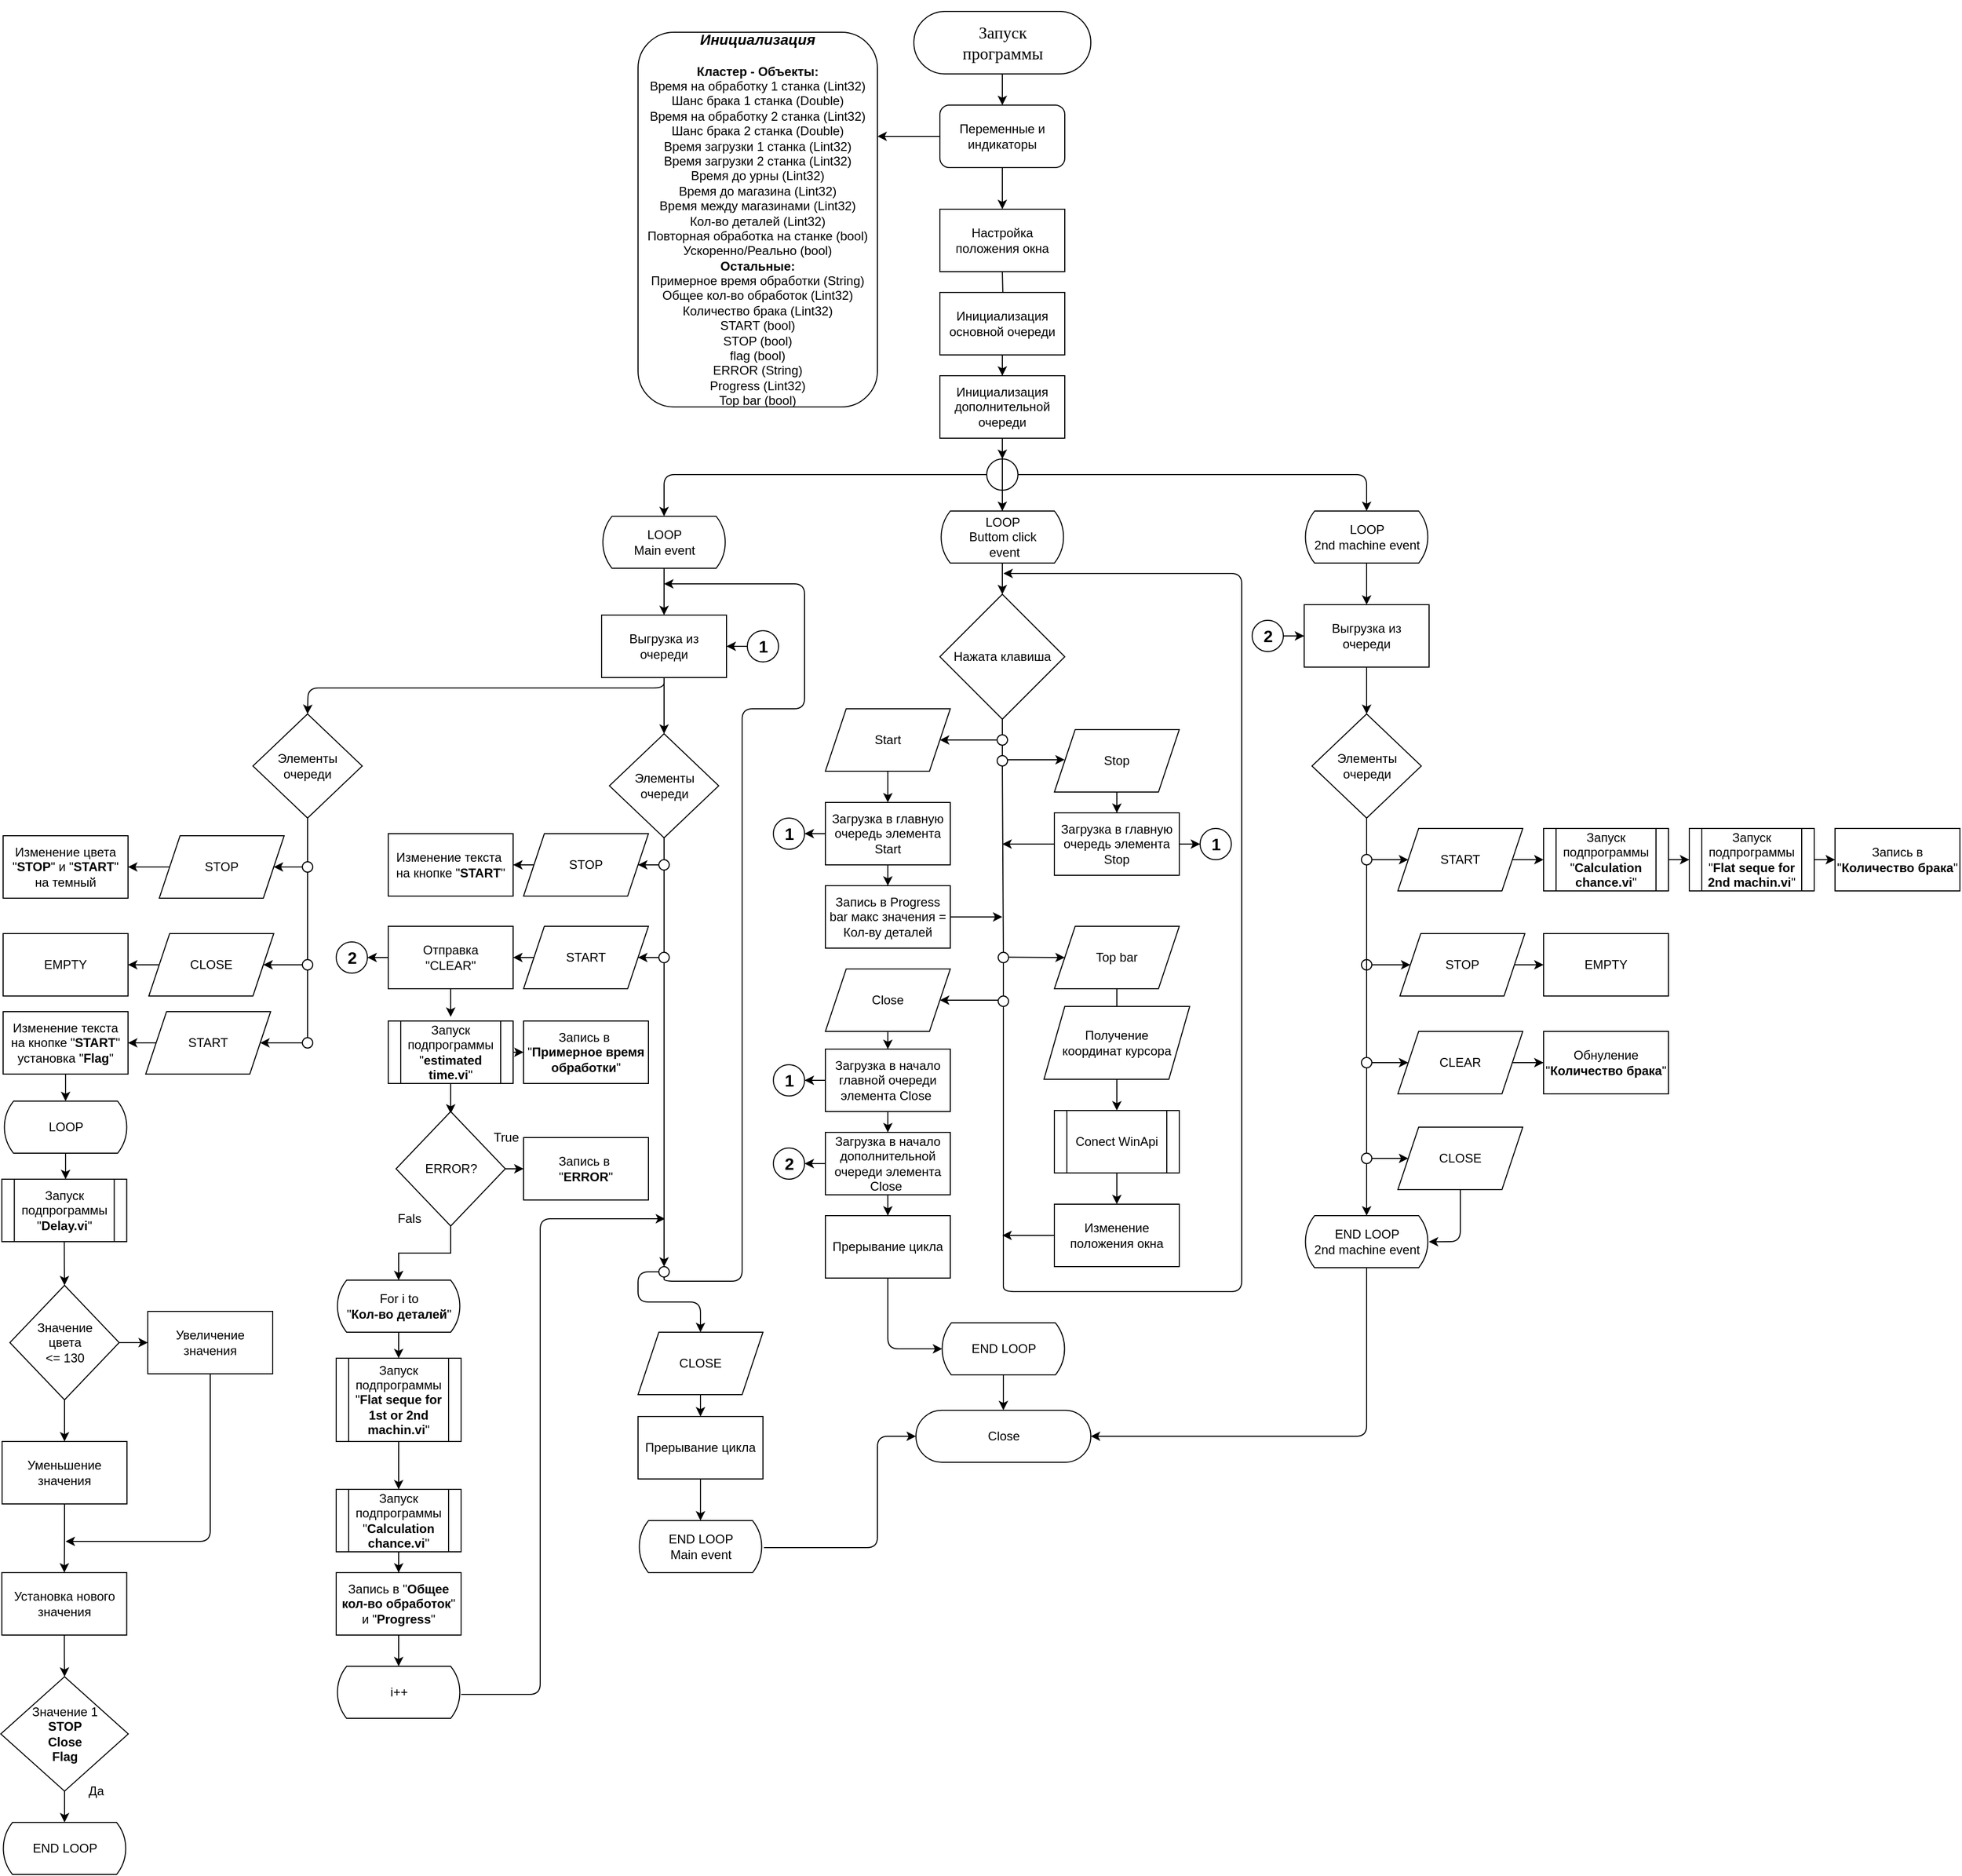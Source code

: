 <mxfile version="13.8.1" type="github">
  <diagram id="C5RBs43oDa-KdzZeNtuy" name="Page-1">
    <mxGraphModel dx="2858" dy="1103" grid="1" gridSize="10" guides="1" tooltips="1" connect="1" arrows="1" fold="1" page="1" pageScale="1" pageWidth="827" pageHeight="1169" math="0" shadow="0">
      <root>
        <mxCell id="WIyWlLk6GJQsqaUBKTNV-0" />
        <mxCell id="WIyWlLk6GJQsqaUBKTNV-1" parent="WIyWlLk6GJQsqaUBKTNV-0" />
        <mxCell id="-fShvXhJAneemEz7oOzi-4" value="" style="edgeStyle=orthogonalEdgeStyle;rounded=0;orthogonalLoop=1;jettySize=auto;html=1;" parent="WIyWlLk6GJQsqaUBKTNV-1" target="-fShvXhJAneemEz7oOzi-3" edge="1">
          <mxGeometry relative="1" as="geometry">
            <mxPoint x="410" y="300" as="sourcePoint" />
          </mxGeometry>
        </mxCell>
        <mxCell id="-fShvXhJAneemEz7oOzi-6" value="" style="edgeStyle=orthogonalEdgeStyle;rounded=0;orthogonalLoop=1;jettySize=auto;html=1;" parent="WIyWlLk6GJQsqaUBKTNV-1" source="-fShvXhJAneemEz7oOzi-3" target="-fShvXhJAneemEz7oOzi-5" edge="1">
          <mxGeometry relative="1" as="geometry" />
        </mxCell>
        <mxCell id="-fShvXhJAneemEz7oOzi-3" value="Инициализация основной очереди" style="whiteSpace=wrap;html=1;rounded=0;" parent="WIyWlLk6GJQsqaUBKTNV-1" vertex="1">
          <mxGeometry x="350" y="320" width="120" height="60" as="geometry" />
        </mxCell>
        <mxCell id="-fShvXhJAneemEz7oOzi-10" value="" style="edgeStyle=orthogonalEdgeStyle;rounded=0;orthogonalLoop=1;jettySize=auto;html=1;entryX=0.5;entryY=0;entryDx=0;entryDy=0;entryPerimeter=0;" parent="WIyWlLk6GJQsqaUBKTNV-1" source="-fShvXhJAneemEz7oOzi-73" target="-fShvXhJAneemEz7oOzi-60" edge="1">
          <mxGeometry relative="1" as="geometry">
            <mxPoint x="410" y="480" as="targetPoint" />
          </mxGeometry>
        </mxCell>
        <mxCell id="-fShvXhJAneemEz7oOzi-5" value="&lt;span&gt;Инициализация дополнительной очереди&lt;/span&gt;" style="whiteSpace=wrap;html=1;rounded=0;" parent="WIyWlLk6GJQsqaUBKTNV-1" vertex="1">
          <mxGeometry x="350" y="400" width="120" height="60" as="geometry" />
        </mxCell>
        <mxCell id="-fShvXhJAneemEz7oOzi-17" value="" style="edgeStyle=orthogonalEdgeStyle;rounded=0;orthogonalLoop=1;jettySize=auto;html=1;exitX=0.5;exitY=1;exitDx=0;exitDy=0;exitPerimeter=0;" parent="WIyWlLk6GJQsqaUBKTNV-1" source="-fShvXhJAneemEz7oOzi-60" target="-fShvXhJAneemEz7oOzi-16" edge="1">
          <mxGeometry relative="1" as="geometry">
            <mxPoint x="410" y="560" as="sourcePoint" />
          </mxGeometry>
        </mxCell>
        <mxCell id="-fShvXhJAneemEz7oOzi-16" value="Нажата клавиша" style="rhombus;whiteSpace=wrap;html=1;arcSize=20;" parent="WIyWlLk6GJQsqaUBKTNV-1" vertex="1">
          <mxGeometry x="350" y="610" width="120" height="120" as="geometry" />
        </mxCell>
        <mxCell id="-fShvXhJAneemEz7oOzi-19" value="" style="endArrow=classic;html=1;entryX=1;entryY=0.5;entryDx=0;entryDy=0;" parent="WIyWlLk6GJQsqaUBKTNV-1" target="-fShvXhJAneemEz7oOzi-20" edge="1">
          <mxGeometry width="50" height="50" relative="1" as="geometry">
            <mxPoint x="410" y="750" as="sourcePoint" />
            <mxPoint x="466" y="750" as="targetPoint" />
          </mxGeometry>
        </mxCell>
        <mxCell id="-fShvXhJAneemEz7oOzi-32" value="" style="edgeStyle=orthogonalEdgeStyle;rounded=0;orthogonalLoop=1;jettySize=auto;html=1;" parent="WIyWlLk6GJQsqaUBKTNV-1" source="-fShvXhJAneemEz7oOzi-20" edge="1">
          <mxGeometry relative="1" as="geometry">
            <mxPoint x="300" y="810" as="targetPoint" />
          </mxGeometry>
        </mxCell>
        <mxCell id="-fShvXhJAneemEz7oOzi-20" value="Start" style="shape=parallelogram;perimeter=parallelogramPerimeter;whiteSpace=wrap;html=1;fixedSize=1;" parent="WIyWlLk6GJQsqaUBKTNV-1" vertex="1">
          <mxGeometry x="240" y="720" width="120" height="60" as="geometry" />
        </mxCell>
        <mxCell id="-fShvXhJAneemEz7oOzi-22" value="" style="endArrow=classic;html=1;entryX=0.083;entryY=0.483;entryDx=0;entryDy=0;entryPerimeter=0;" parent="WIyWlLk6GJQsqaUBKTNV-1" edge="1">
          <mxGeometry width="50" height="50" relative="1" as="geometry">
            <mxPoint x="410" y="769" as="sourcePoint" />
            <mxPoint x="469.96" y="768.98" as="targetPoint" />
          </mxGeometry>
        </mxCell>
        <mxCell id="-fShvXhJAneemEz7oOzi-43" value="" style="edgeStyle=orthogonalEdgeStyle;rounded=0;orthogonalLoop=1;jettySize=auto;html=1;" parent="WIyWlLk6GJQsqaUBKTNV-1" source="-fShvXhJAneemEz7oOzi-23" target="-fShvXhJAneemEz7oOzi-42" edge="1">
          <mxGeometry relative="1" as="geometry" />
        </mxCell>
        <mxCell id="-fShvXhJAneemEz7oOzi-23" value="Close" style="shape=parallelogram;perimeter=parallelogramPerimeter;whiteSpace=wrap;html=1;fixedSize=1;" parent="WIyWlLk6GJQsqaUBKTNV-1" vertex="1">
          <mxGeometry x="240" y="970" width="120" height="60" as="geometry" />
        </mxCell>
        <mxCell id="-fShvXhJAneemEz7oOzi-26" value="" style="endArrow=classic;html=1;entryX=1;entryY=0.5;entryDx=0;entryDy=0;" parent="WIyWlLk6GJQsqaUBKTNV-1" target="-fShvXhJAneemEz7oOzi-23" edge="1">
          <mxGeometry width="50" height="50" relative="1" as="geometry">
            <mxPoint x="410" y="1000" as="sourcePoint" />
            <mxPoint x="350" y="1006.42" as="targetPoint" />
          </mxGeometry>
        </mxCell>
        <mxCell id="-fShvXhJAneemEz7oOzi-34" value="" style="edgeStyle=orthogonalEdgeStyle;rounded=0;orthogonalLoop=1;jettySize=auto;html=1;" parent="WIyWlLk6GJQsqaUBKTNV-1" source="-fShvXhJAneemEz7oOzi-27" edge="1">
          <mxGeometry relative="1" as="geometry">
            <mxPoint x="520" y="1006" as="targetPoint" />
          </mxGeometry>
        </mxCell>
        <mxCell id="-fShvXhJAneemEz7oOzi-27" value="Top bar" style="shape=parallelogram;perimeter=parallelogramPerimeter;whiteSpace=wrap;html=1;fixedSize=1;" parent="WIyWlLk6GJQsqaUBKTNV-1" vertex="1">
          <mxGeometry x="460" y="929" width="120" height="60" as="geometry" />
        </mxCell>
        <mxCell id="-fShvXhJAneemEz7oOzi-30" value="" style="endArrow=classic;html=1;entryX=0.083;entryY=0.5;entryDx=0;entryDy=0;entryPerimeter=0;" parent="WIyWlLk6GJQsqaUBKTNV-1" target="-fShvXhJAneemEz7oOzi-27" edge="1">
          <mxGeometry width="50" height="50" relative="1" as="geometry">
            <mxPoint x="410" y="958.58" as="sourcePoint" />
            <mxPoint x="466" y="959" as="targetPoint" />
          </mxGeometry>
        </mxCell>
        <mxCell id="-fShvXhJAneemEz7oOzi-38" value="" style="edgeStyle=orthogonalEdgeStyle;rounded=0;orthogonalLoop=1;jettySize=auto;html=1;" parent="WIyWlLk6GJQsqaUBKTNV-1" source="-fShvXhJAneemEz7oOzi-35" target="-fShvXhJAneemEz7oOzi-37" edge="1">
          <mxGeometry relative="1" as="geometry" />
        </mxCell>
        <mxCell id="-fShvXhJAneemEz7oOzi-35" value="Получение &lt;br&gt;координат курсора" style="shape=parallelogram;perimeter=parallelogramPerimeter;whiteSpace=wrap;html=1;fixedSize=1;" parent="WIyWlLk6GJQsqaUBKTNV-1" vertex="1">
          <mxGeometry x="450" y="1006" width="140" height="70" as="geometry" />
        </mxCell>
        <mxCell id="-fShvXhJAneemEz7oOzi-40" value="" style="edgeStyle=orthogonalEdgeStyle;rounded=0;orthogonalLoop=1;jettySize=auto;html=1;" parent="WIyWlLk6GJQsqaUBKTNV-1" source="-fShvXhJAneemEz7oOzi-37" target="-fShvXhJAneemEz7oOzi-39" edge="1">
          <mxGeometry relative="1" as="geometry" />
        </mxCell>
        <mxCell id="-fShvXhJAneemEz7oOzi-37" value="Conect WinApi" style="shape=process;whiteSpace=wrap;html=1;backgroundOutline=1;" parent="WIyWlLk6GJQsqaUBKTNV-1" vertex="1">
          <mxGeometry x="460" y="1106" width="120" height="60" as="geometry" />
        </mxCell>
        <mxCell id="-fShvXhJAneemEz7oOzi-41" style="edgeStyle=orthogonalEdgeStyle;rounded=0;orthogonalLoop=1;jettySize=auto;html=1;" parent="WIyWlLk6GJQsqaUBKTNV-1" source="-fShvXhJAneemEz7oOzi-39" edge="1">
          <mxGeometry relative="1" as="geometry">
            <mxPoint x="410" y="1226" as="targetPoint" />
          </mxGeometry>
        </mxCell>
        <mxCell id="-fShvXhJAneemEz7oOzi-39" value="Изменение положения окна" style="rounded=0;whiteSpace=wrap;html=1;" parent="WIyWlLk6GJQsqaUBKTNV-1" vertex="1">
          <mxGeometry x="460" y="1196" width="120" height="60" as="geometry" />
        </mxCell>
        <mxCell id="-fShvXhJAneemEz7oOzi-46" value="" style="edgeStyle=orthogonalEdgeStyle;rounded=0;orthogonalLoop=1;jettySize=auto;html=1;" parent="WIyWlLk6GJQsqaUBKTNV-1" source="-fShvXhJAneemEz7oOzi-42" target="-fShvXhJAneemEz7oOzi-45" edge="1">
          <mxGeometry relative="1" as="geometry" />
        </mxCell>
        <mxCell id="-fShvXhJAneemEz7oOzi-89" value="" style="edgeStyle=orthogonalEdgeStyle;rounded=0;orthogonalLoop=1;jettySize=auto;html=1;" parent="WIyWlLk6GJQsqaUBKTNV-1" source="-fShvXhJAneemEz7oOzi-42" target="-fShvXhJAneemEz7oOzi-88" edge="1">
          <mxGeometry relative="1" as="geometry" />
        </mxCell>
        <mxCell id="-fShvXhJAneemEz7oOzi-42" value="Загрузка в начало главной очереди элемента Close&amp;nbsp;" style="whiteSpace=wrap;html=1;" parent="WIyWlLk6GJQsqaUBKTNV-1" vertex="1">
          <mxGeometry x="240" y="1047" width="120" height="60" as="geometry" />
        </mxCell>
        <mxCell id="-fShvXhJAneemEz7oOzi-50" value="" style="edgeStyle=orthogonalEdgeStyle;rounded=0;orthogonalLoop=1;jettySize=auto;html=1;" parent="WIyWlLk6GJQsqaUBKTNV-1" source="-fShvXhJAneemEz7oOzi-45" target="-fShvXhJAneemEz7oOzi-49" edge="1">
          <mxGeometry relative="1" as="geometry" />
        </mxCell>
        <mxCell id="-fShvXhJAneemEz7oOzi-91" value="" style="edgeStyle=orthogonalEdgeStyle;rounded=0;orthogonalLoop=1;jettySize=auto;html=1;" parent="WIyWlLk6GJQsqaUBKTNV-1" source="-fShvXhJAneemEz7oOzi-45" target="-fShvXhJAneemEz7oOzi-90" edge="1">
          <mxGeometry relative="1" as="geometry" />
        </mxCell>
        <mxCell id="-fShvXhJAneemEz7oOzi-45" value="Загрузка в начало дополнительной очереди&amp;nbsp;элемента Close&amp;nbsp;" style="whiteSpace=wrap;html=1;" parent="WIyWlLk6GJQsqaUBKTNV-1" vertex="1">
          <mxGeometry x="240" y="1127" width="120" height="60" as="geometry" />
        </mxCell>
        <mxCell id="-fShvXhJAneemEz7oOzi-49" value="Прерывание цикла" style="whiteSpace=wrap;html=1;" parent="WIyWlLk6GJQsqaUBKTNV-1" vertex="1">
          <mxGeometry x="240" y="1207" width="120" height="60" as="geometry" />
        </mxCell>
        <mxCell id="-fShvXhJAneemEz7oOzi-57" value="Close" style="html=1;dashed=0;whitespace=wrap;shape=mxgraph.dfd.start" parent="WIyWlLk6GJQsqaUBKTNV-1" vertex="1">
          <mxGeometry x="327" y="1394" width="168" height="50" as="geometry" />
        </mxCell>
        <mxCell id="-fShvXhJAneemEz7oOzi-115" value="" style="edgeStyle=orthogonalEdgeStyle;rounded=0;orthogonalLoop=1;jettySize=auto;html=1;" parent="WIyWlLk6GJQsqaUBKTNV-1" source="-fShvXhJAneemEz7oOzi-58" target="-fShvXhJAneemEz7oOzi-114" edge="1">
          <mxGeometry relative="1" as="geometry" />
        </mxCell>
        <mxCell id="-fShvXhJAneemEz7oOzi-58" value="&lt;h4 style=&quot;font-size: 16px&quot;&gt;&lt;div&gt;&lt;span style=&quot;font-family: &amp;#34;times new roman&amp;#34; ; font-weight: normal&quot;&gt;Запуск&lt;/span&gt;&lt;/div&gt;&lt;font face=&quot;Times New Roman&quot;&gt;&lt;span style=&quot;font-weight: normal&quot;&gt;программы&lt;/span&gt;&lt;/font&gt;&lt;/h4&gt;" style="html=1;dashed=0;whitespace=wrap;shape=mxgraph.dfd.start" parent="WIyWlLk6GJQsqaUBKTNV-1" vertex="1">
          <mxGeometry x="325" y="50" width="170" height="60" as="geometry" />
        </mxCell>
        <mxCell id="-fShvXhJAneemEz7oOzi-60" value="&lt;span&gt;LOOP&lt;/span&gt;&lt;br&gt;&lt;span&gt;Buttom click&lt;/span&gt;&lt;br&gt;&lt;span&gt;&amp;nbsp;event&lt;/span&gt;" style="html=1;dashed=0;whitespace=wrap;shape=mxgraph.dfd.loop" parent="WIyWlLk6GJQsqaUBKTNV-1" vertex="1">
          <mxGeometry x="350" y="530" width="120" height="50" as="geometry" />
        </mxCell>
        <mxCell id="-fShvXhJAneemEz7oOzi-63" value="" style="edgeStyle=orthogonalEdgeStyle;rounded=0;orthogonalLoop=1;jettySize=auto;html=1;" parent="WIyWlLk6GJQsqaUBKTNV-1" source="-fShvXhJAneemEz7oOzi-61" target="-fShvXhJAneemEz7oOzi-57" edge="1">
          <mxGeometry relative="1" as="geometry" />
        </mxCell>
        <mxCell id="-fShvXhJAneemEz7oOzi-61" value="END LOOP" style="html=1;dashed=0;whitespace=wrap;shape=mxgraph.dfd.loop" parent="WIyWlLk6GJQsqaUBKTNV-1" vertex="1">
          <mxGeometry x="351" y="1310" width="120" height="50" as="geometry" />
        </mxCell>
        <mxCell id="CvhOMEdDSVQm0Eng2Md5-30" value="" style="edgeStyle=orthogonalEdgeStyle;rounded=0;orthogonalLoop=1;jettySize=auto;html=1;endArrow=classic;endFill=1;" parent="WIyWlLk6GJQsqaUBKTNV-1" source="-fShvXhJAneemEz7oOzi-68" target="CvhOMEdDSVQm0Eng2Md5-29" edge="1">
          <mxGeometry relative="1" as="geometry" />
        </mxCell>
        <mxCell id="-fShvXhJAneemEz7oOzi-68" value="&lt;span&gt;LOOP&lt;/span&gt;&lt;br&gt;Main event" style="html=1;dashed=0;whitespace=wrap;shape=mxgraph.dfd.loop" parent="WIyWlLk6GJQsqaUBKTNV-1" vertex="1">
          <mxGeometry x="25" y="535" width="120" height="50" as="geometry" />
        </mxCell>
        <mxCell id="CvhOMEdDSVQm0Eng2Md5-27" value="" style="edgeStyle=orthogonalEdgeStyle;rounded=0;orthogonalLoop=1;jettySize=auto;html=1;endArrow=classic;endFill=1;" parent="WIyWlLk6GJQsqaUBKTNV-1" source="-fShvXhJAneemEz7oOzi-69" edge="1">
          <mxGeometry relative="1" as="geometry">
            <mxPoint x="760" y="620" as="targetPoint" />
          </mxGeometry>
        </mxCell>
        <mxCell id="-fShvXhJAneemEz7oOzi-69" value="&lt;span&gt;LOOP&lt;/span&gt;&lt;br&gt;2nd machine event" style="html=1;dashed=0;whitespace=wrap;shape=mxgraph.dfd.loop" parent="WIyWlLk6GJQsqaUBKTNV-1" vertex="1">
          <mxGeometry x="700" y="530" width="120" height="50" as="geometry" />
        </mxCell>
        <mxCell id="-fShvXhJAneemEz7oOzi-71" value="" style="endArrow=classic;html=1;entryX=0.5;entryY=0;entryDx=0;entryDy=0;entryPerimeter=0;exitX=0;exitY=0.5;exitDx=0;exitDy=0;" parent="WIyWlLk6GJQsqaUBKTNV-1" source="-fShvXhJAneemEz7oOzi-73" target="-fShvXhJAneemEz7oOzi-68" edge="1">
          <mxGeometry width="50" height="50" relative="1" as="geometry">
            <mxPoint x="410" y="470" as="sourcePoint" />
            <mxPoint x="190" y="520" as="targetPoint" />
            <Array as="points">
              <mxPoint x="85" y="495" />
            </Array>
          </mxGeometry>
        </mxCell>
        <mxCell id="-fShvXhJAneemEz7oOzi-73" value="" style="shape=lineEllipse;line=vertical;perimeter=ellipsePerimeter;whiteSpace=wrap;html=1;backgroundOutline=1;" parent="WIyWlLk6GJQsqaUBKTNV-1" vertex="1">
          <mxGeometry x="395" y="480" width="30" height="30" as="geometry" />
        </mxCell>
        <mxCell id="-fShvXhJAneemEz7oOzi-74" value="" style="edgeStyle=orthogonalEdgeStyle;rounded=0;orthogonalLoop=1;jettySize=auto;html=1;entryX=0.5;entryY=0;entryDx=0;entryDy=0;entryPerimeter=0;" parent="WIyWlLk6GJQsqaUBKTNV-1" source="-fShvXhJAneemEz7oOzi-5" target="-fShvXhJAneemEz7oOzi-73" edge="1">
          <mxGeometry relative="1" as="geometry">
            <mxPoint x="410" y="460" as="sourcePoint" />
            <mxPoint x="410" y="530" as="targetPoint" />
          </mxGeometry>
        </mxCell>
        <mxCell id="-fShvXhJAneemEz7oOzi-84" value="" style="endArrow=classic;html=1;exitX=1;exitY=0.5;exitDx=0;exitDy=0;entryX=0.5;entryY=0;entryDx=0;entryDy=0;entryPerimeter=0;" parent="WIyWlLk6GJQsqaUBKTNV-1" source="-fShvXhJAneemEz7oOzi-73" target="-fShvXhJAneemEz7oOzi-69" edge="1">
          <mxGeometry width="50" height="50" relative="1" as="geometry">
            <mxPoint x="550" y="490" as="sourcePoint" />
            <mxPoint x="670" y="495" as="targetPoint" />
            <Array as="points">
              <mxPoint x="760" y="495" />
            </Array>
          </mxGeometry>
        </mxCell>
        <mxCell id="-fShvXhJAneemEz7oOzi-85" value="&lt;span&gt;END LOOP&lt;/span&gt;&lt;br&gt;Main event" style="html=1;dashed=0;whitespace=wrap;shape=mxgraph.dfd.loop" parent="WIyWlLk6GJQsqaUBKTNV-1" vertex="1">
          <mxGeometry x="60" y="1500" width="120" height="50" as="geometry" />
        </mxCell>
        <mxCell id="-fShvXhJAneemEz7oOzi-86" value="&lt;span&gt;END LOOP&lt;/span&gt;&lt;br&gt;2nd machine event" style="html=1;dashed=0;whitespace=wrap;shape=mxgraph.dfd.loop" parent="WIyWlLk6GJQsqaUBKTNV-1" vertex="1">
          <mxGeometry x="700" y="1207" width="120" height="50" as="geometry" />
        </mxCell>
        <mxCell id="-fShvXhJAneemEz7oOzi-88" value="&lt;font style=&quot;font-size: 16px&quot;&gt;&lt;b&gt;1&lt;/b&gt;&lt;/font&gt;" style="shape=ellipse;html=1;dashed=0;whitespace=wrap;aspect=fixed;perimeter=ellipsePerimeter;" parent="WIyWlLk6GJQsqaUBKTNV-1" vertex="1">
          <mxGeometry x="190" y="1062" width="30" height="30" as="geometry" />
        </mxCell>
        <mxCell id="-fShvXhJAneemEz7oOzi-90" value="&lt;b&gt;&lt;font style=&quot;font-size: 16px&quot;&gt;2&lt;/font&gt;&lt;/b&gt;" style="shape=ellipse;html=1;dashed=0;whitespace=wrap;aspect=fixed;perimeter=ellipsePerimeter;" parent="WIyWlLk6GJQsqaUBKTNV-1" vertex="1">
          <mxGeometry x="190" y="1142" width="30" height="30" as="geometry" />
        </mxCell>
        <mxCell id="-fShvXhJAneemEz7oOzi-92" value="" style="edgeStyle=orthogonalEdgeStyle;rounded=0;orthogonalLoop=1;jettySize=auto;html=1;" parent="WIyWlLk6GJQsqaUBKTNV-1" edge="1">
          <mxGeometry relative="1" as="geometry">
            <mxPoint x="410" y="850" as="targetPoint" />
            <mxPoint x="460" y="850" as="sourcePoint" />
          </mxGeometry>
        </mxCell>
        <mxCell id="-fShvXhJAneemEz7oOzi-103" value="" style="edgeStyle=orthogonalEdgeStyle;rounded=0;orthogonalLoop=1;jettySize=auto;html=1;" parent="WIyWlLk6GJQsqaUBKTNV-1" source="-fShvXhJAneemEz7oOzi-104" target="-fShvXhJAneemEz7oOzi-105" edge="1">
          <mxGeometry relative="1" as="geometry" />
        </mxCell>
        <mxCell id="-fShvXhJAneemEz7oOzi-108" value="" style="edgeStyle=orthogonalEdgeStyle;rounded=0;orthogonalLoop=1;jettySize=auto;html=1;" parent="WIyWlLk6GJQsqaUBKTNV-1" source="-fShvXhJAneemEz7oOzi-104" target="-fShvXhJAneemEz7oOzi-106" edge="1">
          <mxGeometry relative="1" as="geometry" />
        </mxCell>
        <mxCell id="-fShvXhJAneemEz7oOzi-104" value="Загрузка в главную очередь элемента Start" style="whiteSpace=wrap;html=1;" parent="WIyWlLk6GJQsqaUBKTNV-1" vertex="1">
          <mxGeometry x="240" y="810" width="120" height="60" as="geometry" />
        </mxCell>
        <mxCell id="-fShvXhJAneemEz7oOzi-105" value="&lt;font style=&quot;font-size: 16px&quot;&gt;&lt;b&gt;1&lt;/b&gt;&lt;/font&gt;" style="shape=ellipse;html=1;dashed=0;whitespace=wrap;aspect=fixed;perimeter=ellipsePerimeter;" parent="WIyWlLk6GJQsqaUBKTNV-1" vertex="1">
          <mxGeometry x="190" y="825" width="30" height="30" as="geometry" />
        </mxCell>
        <mxCell id="-fShvXhJAneemEz7oOzi-109" style="edgeStyle=orthogonalEdgeStyle;rounded=0;orthogonalLoop=1;jettySize=auto;html=1;" parent="WIyWlLk6GJQsqaUBKTNV-1" source="-fShvXhJAneemEz7oOzi-106" edge="1">
          <mxGeometry relative="1" as="geometry">
            <mxPoint x="410" y="920" as="targetPoint" />
          </mxGeometry>
        </mxCell>
        <mxCell id="-fShvXhJAneemEz7oOzi-106" value="Запись в Progress bar макс значения = Кол-ву деталей" style="whiteSpace=wrap;html=1;" parent="WIyWlLk6GJQsqaUBKTNV-1" vertex="1">
          <mxGeometry x="240" y="890" width="120" height="60" as="geometry" />
        </mxCell>
        <mxCell id="-fShvXhJAneemEz7oOzi-110" value="Настройка положения окна" style="whiteSpace=wrap;html=1;rounded=0;" parent="WIyWlLk6GJQsqaUBKTNV-1" vertex="1">
          <mxGeometry x="350" y="240" width="120" height="60" as="geometry" />
        </mxCell>
        <mxCell id="-fShvXhJAneemEz7oOzi-113" value="&lt;b&gt;&lt;i&gt;&lt;font style=&quot;font-size: 14px&quot;&gt;Инициализация&lt;br&gt;&lt;/font&gt;&lt;/i&gt;&lt;/b&gt;&lt;br&gt;&lt;b&gt;Кластер - Объекты:&lt;br&gt;&lt;/b&gt;Время на обработку 1 станка (Lint32)&lt;br&gt;Шанс брака 1 станка (Double)&lt;br&gt;Время на обработку 2 станка (Lint32)&lt;br&gt;Шанс брака 2 станка (Double)&lt;br&gt;Время загрузки 1 станка (Lint32)&lt;br&gt;Время загрузки 2 станка (Lint32)&lt;br&gt;Время до урны (Lint32)&lt;br&gt;Время до магазина (Lint32)&lt;br&gt;Время между магазинами (Lint32)&lt;br&gt;Кол-во деталей (Lint32)&lt;br&gt;Повторная обработка на станке (bool)&lt;br&gt;Ускоренно/Реально (bool)&lt;br&gt;&lt;b&gt;Остальные:&lt;br&gt;&lt;/b&gt;Примерное время обработки (String)&lt;br&gt;Общее кол-во обработок (Lint32)&lt;br&gt;Количество брака (Lint32)&lt;br&gt;START (bool)&lt;br&gt;STOP (bool)&lt;br&gt;flag (bool)&lt;br&gt;ERROR (String)&lt;br&gt;Progress (Lint32)&lt;br&gt;Top bar (bool)" style="rounded=1;whiteSpace=wrap;html=1;shadow=0;glass=0;" parent="WIyWlLk6GJQsqaUBKTNV-1" vertex="1">
          <mxGeometry x="60" y="70" width="230" height="360" as="geometry" />
        </mxCell>
        <mxCell id="-fShvXhJAneemEz7oOzi-116" value="" style="edgeStyle=orthogonalEdgeStyle;rounded=0;orthogonalLoop=1;jettySize=auto;html=1;" parent="WIyWlLk6GJQsqaUBKTNV-1" source="-fShvXhJAneemEz7oOzi-114" target="-fShvXhJAneemEz7oOzi-110" edge="1">
          <mxGeometry relative="1" as="geometry" />
        </mxCell>
        <mxCell id="-fShvXhJAneemEz7oOzi-119" style="edgeStyle=orthogonalEdgeStyle;rounded=0;orthogonalLoop=1;jettySize=auto;html=1;" parent="WIyWlLk6GJQsqaUBKTNV-1" source="-fShvXhJAneemEz7oOzi-114" edge="1">
          <mxGeometry relative="1" as="geometry">
            <mxPoint x="290" y="170" as="targetPoint" />
          </mxGeometry>
        </mxCell>
        <mxCell id="-fShvXhJAneemEz7oOzi-114" value="Переменные и индикаторы" style="rounded=1;whiteSpace=wrap;html=1;" parent="WIyWlLk6GJQsqaUBKTNV-1" vertex="1">
          <mxGeometry x="350" y="140" width="120" height="60" as="geometry" />
        </mxCell>
        <mxCell id="CvhOMEdDSVQm0Eng2Md5-2" style="edgeStyle=orthogonalEdgeStyle;rounded=0;orthogonalLoop=1;jettySize=auto;html=1;entryX=0.5;entryY=0;entryDx=0;entryDy=0;" parent="WIyWlLk6GJQsqaUBKTNV-1" source="CvhOMEdDSVQm0Eng2Md5-3" target="CvhOMEdDSVQm0Eng2Md5-6" edge="1">
          <mxGeometry relative="1" as="geometry" />
        </mxCell>
        <mxCell id="CvhOMEdDSVQm0Eng2Md5-3" value="Stop" style="shape=parallelogram;perimeter=parallelogramPerimeter;whiteSpace=wrap;html=1;fixedSize=1;" parent="WIyWlLk6GJQsqaUBKTNV-1" vertex="1">
          <mxGeometry x="460" y="740" width="120" height="60" as="geometry" />
        </mxCell>
        <mxCell id="CvhOMEdDSVQm0Eng2Md5-4" value="" style="edgeStyle=orthogonalEdgeStyle;rounded=0;orthogonalLoop=1;jettySize=auto;html=1;" parent="WIyWlLk6GJQsqaUBKTNV-1" source="CvhOMEdDSVQm0Eng2Md5-6" target="CvhOMEdDSVQm0Eng2Md5-5" edge="1">
          <mxGeometry relative="1" as="geometry" />
        </mxCell>
        <mxCell id="K_pdYuea1hL2XRgQHVC1-78" value="" style="edgeStyle=orthogonalEdgeStyle;rounded=0;orthogonalLoop=1;jettySize=auto;html=1;endArrow=none;endFill=0;" parent="WIyWlLk6GJQsqaUBKTNV-1" source="CvhOMEdDSVQm0Eng2Md5-5" target="CvhOMEdDSVQm0Eng2Md5-3" edge="1">
          <mxGeometry relative="1" as="geometry" />
        </mxCell>
        <mxCell id="CvhOMEdDSVQm0Eng2Md5-5" value="&lt;font style=&quot;font-size: 16px&quot;&gt;&lt;b&gt;1&lt;/b&gt;&lt;/font&gt;" style="shape=ellipse;html=1;dashed=0;whitespace=wrap;aspect=fixed;perimeter=ellipsePerimeter;" parent="WIyWlLk6GJQsqaUBKTNV-1" vertex="1">
          <mxGeometry x="600" y="835" width="30" height="30" as="geometry" />
        </mxCell>
        <mxCell id="CvhOMEdDSVQm0Eng2Md5-6" value="Загрузка в главную очередь элемента Stop" style="whiteSpace=wrap;html=1;" parent="WIyWlLk6GJQsqaUBKTNV-1" vertex="1">
          <mxGeometry x="460" y="820" width="120" height="60" as="geometry" />
        </mxCell>
        <mxCell id="CvhOMEdDSVQm0Eng2Md5-12" value="" style="endArrow=classic;html=1;exitX=0.5;exitY=1;exitDx=0;exitDy=0;entryX=0.01;entryY=0.501;entryDx=0;entryDy=0;entryPerimeter=0;" parent="WIyWlLk6GJQsqaUBKTNV-1" source="-fShvXhJAneemEz7oOzi-49" target="-fShvXhJAneemEz7oOzi-61" edge="1">
          <mxGeometry width="50" height="50" relative="1" as="geometry">
            <mxPoint x="280" y="1340" as="sourcePoint" />
            <mxPoint x="300" y="1340" as="targetPoint" />
            <Array as="points">
              <mxPoint x="300" y="1335" />
            </Array>
          </mxGeometry>
        </mxCell>
        <mxCell id="CvhOMEdDSVQm0Eng2Md5-13" value="" style="ellipse;whiteSpace=wrap;html=1;aspect=fixed;" parent="WIyWlLk6GJQsqaUBKTNV-1" vertex="1">
          <mxGeometry x="406" y="954" width="10" height="10" as="geometry" />
        </mxCell>
        <mxCell id="CvhOMEdDSVQm0Eng2Md5-14" value="" style="endArrow=none;html=1;exitX=0.5;exitY=1;exitDx=0;exitDy=0;entryX=0.5;entryY=0;entryDx=0;entryDy=0;entryPerimeter=0;endFill=0;" parent="WIyWlLk6GJQsqaUBKTNV-1" source="CvhOMEdDSVQm0Eng2Md5-15" target="CvhOMEdDSVQm0Eng2Md5-13" edge="1">
          <mxGeometry width="50" height="50" relative="1" as="geometry">
            <mxPoint x="410" y="720" as="sourcePoint" />
            <mxPoint x="411" y="1310" as="targetPoint" />
          </mxGeometry>
        </mxCell>
        <mxCell id="CvhOMEdDSVQm0Eng2Md5-15" value="" style="ellipse;whiteSpace=wrap;html=1;aspect=fixed;" parent="WIyWlLk6GJQsqaUBKTNV-1" vertex="1">
          <mxGeometry x="405" y="765" width="10" height="10" as="geometry" />
        </mxCell>
        <mxCell id="CvhOMEdDSVQm0Eng2Md5-16" value="" style="endArrow=none;html=1;exitX=0.5;exitY=1;exitDx=0;exitDy=0;entryX=0.5;entryY=0;entryDx=0;entryDy=0;entryPerimeter=0;endFill=0;" parent="WIyWlLk6GJQsqaUBKTNV-1" source="CvhOMEdDSVQm0Eng2Md5-17" target="CvhOMEdDSVQm0Eng2Md5-15" edge="1">
          <mxGeometry width="50" height="50" relative="1" as="geometry">
            <mxPoint x="410" y="720" as="sourcePoint" />
            <mxPoint x="411" y="954" as="targetPoint" />
          </mxGeometry>
        </mxCell>
        <mxCell id="CvhOMEdDSVQm0Eng2Md5-17" value="" style="ellipse;whiteSpace=wrap;html=1;aspect=fixed;" parent="WIyWlLk6GJQsqaUBKTNV-1" vertex="1">
          <mxGeometry x="405" y="745" width="10" height="10" as="geometry" />
        </mxCell>
        <mxCell id="CvhOMEdDSVQm0Eng2Md5-22" value="" style="endArrow=none;html=1;exitX=0.5;exitY=1;exitDx=0;exitDy=0;entryX=0.5;entryY=0;entryDx=0;entryDy=0;entryPerimeter=0;endFill=0;" parent="WIyWlLk6GJQsqaUBKTNV-1" source="-fShvXhJAneemEz7oOzi-16" target="CvhOMEdDSVQm0Eng2Md5-17" edge="1">
          <mxGeometry width="50" height="50" relative="1" as="geometry">
            <mxPoint x="410" y="720" as="sourcePoint" />
            <mxPoint x="410" y="765" as="targetPoint" />
          </mxGeometry>
        </mxCell>
        <mxCell id="K_pdYuea1hL2XRgQHVC1-76" style="edgeStyle=orthogonalEdgeStyle;rounded=0;orthogonalLoop=1;jettySize=auto;html=1;endArrow=none;endFill=0;" parent="WIyWlLk6GJQsqaUBKTNV-1" source="CvhOMEdDSVQm0Eng2Md5-24" edge="1">
          <mxGeometry relative="1" as="geometry">
            <mxPoint x="411" y="1270" as="targetPoint" />
          </mxGeometry>
        </mxCell>
        <mxCell id="CvhOMEdDSVQm0Eng2Md5-24" value="" style="ellipse;whiteSpace=wrap;html=1;aspect=fixed;" parent="WIyWlLk6GJQsqaUBKTNV-1" vertex="1">
          <mxGeometry x="406" y="996" width="10" height="10" as="geometry" />
        </mxCell>
        <mxCell id="CvhOMEdDSVQm0Eng2Md5-25" value="" style="endArrow=none;html=1;exitX=0.5;exitY=1;exitDx=0;exitDy=0;entryX=0.5;entryY=0;entryDx=0;entryDy=0;entryPerimeter=0;endFill=0;" parent="WIyWlLk6GJQsqaUBKTNV-1" source="CvhOMEdDSVQm0Eng2Md5-13" target="CvhOMEdDSVQm0Eng2Md5-24" edge="1">
          <mxGeometry width="50" height="50" relative="1" as="geometry">
            <mxPoint x="411" y="964" as="sourcePoint" />
            <mxPoint x="411" y="1310.0" as="targetPoint" />
          </mxGeometry>
        </mxCell>
        <mxCell id="CvhOMEdDSVQm0Eng2Md5-38" value="" style="edgeStyle=orthogonalEdgeStyle;rounded=0;orthogonalLoop=1;jettySize=auto;html=1;endArrow=classic;endFill=1;" parent="WIyWlLk6GJQsqaUBKTNV-1" source="CvhOMEdDSVQm0Eng2Md5-29" target="CvhOMEdDSVQm0Eng2Md5-36" edge="1">
          <mxGeometry relative="1" as="geometry" />
        </mxCell>
        <mxCell id="CvhOMEdDSVQm0Eng2Md5-29" value="Выгрузка из &lt;br&gt;очереди" style="whiteSpace=wrap;html=1;" parent="WIyWlLk6GJQsqaUBKTNV-1" vertex="1">
          <mxGeometry x="25" y="630" width="120" height="60" as="geometry" />
        </mxCell>
        <mxCell id="CvhOMEdDSVQm0Eng2Md5-40" value="" style="edgeStyle=orthogonalEdgeStyle;rounded=0;orthogonalLoop=1;jettySize=auto;html=1;endArrow=classic;endFill=1;" parent="WIyWlLk6GJQsqaUBKTNV-1" source="CvhOMEdDSVQm0Eng2Md5-31" target="CvhOMEdDSVQm0Eng2Md5-39" edge="1">
          <mxGeometry relative="1" as="geometry" />
        </mxCell>
        <mxCell id="CvhOMEdDSVQm0Eng2Md5-31" value="Выгрузка из &lt;br&gt;очереди" style="whiteSpace=wrap;html=1;" parent="WIyWlLk6GJQsqaUBKTNV-1" vertex="1">
          <mxGeometry x="700" y="620" width="120" height="60" as="geometry" />
        </mxCell>
        <mxCell id="CvhOMEdDSVQm0Eng2Md5-35" value="" style="edgeStyle=orthogonalEdgeStyle;rounded=0;orthogonalLoop=1;jettySize=auto;html=1;endArrow=classic;endFill=1;" parent="WIyWlLk6GJQsqaUBKTNV-1" source="CvhOMEdDSVQm0Eng2Md5-32" target="CvhOMEdDSVQm0Eng2Md5-29" edge="1">
          <mxGeometry relative="1" as="geometry" />
        </mxCell>
        <mxCell id="CvhOMEdDSVQm0Eng2Md5-32" value="&lt;font style=&quot;font-size: 16px&quot;&gt;&lt;b&gt;1&lt;/b&gt;&lt;/font&gt;" style="shape=ellipse;html=1;dashed=0;whitespace=wrap;aspect=fixed;perimeter=ellipsePerimeter;" parent="WIyWlLk6GJQsqaUBKTNV-1" vertex="1">
          <mxGeometry x="165" y="645" width="30" height="30" as="geometry" />
        </mxCell>
        <mxCell id="CvhOMEdDSVQm0Eng2Md5-34" value="" style="edgeStyle=orthogonalEdgeStyle;rounded=0;orthogonalLoop=1;jettySize=auto;html=1;endArrow=classic;endFill=1;" parent="WIyWlLk6GJQsqaUBKTNV-1" source="CvhOMEdDSVQm0Eng2Md5-33" target="CvhOMEdDSVQm0Eng2Md5-31" edge="1">
          <mxGeometry relative="1" as="geometry" />
        </mxCell>
        <mxCell id="CvhOMEdDSVQm0Eng2Md5-33" value="&lt;b&gt;&lt;font style=&quot;font-size: 16px&quot;&gt;2&lt;/font&gt;&lt;/b&gt;" style="shape=ellipse;html=1;dashed=0;whitespace=wrap;aspect=fixed;perimeter=ellipsePerimeter;" parent="WIyWlLk6GJQsqaUBKTNV-1" vertex="1">
          <mxGeometry x="650" y="635" width="30" height="30" as="geometry" />
        </mxCell>
        <mxCell id="CvhOMEdDSVQm0Eng2Md5-36" value="Элементы &lt;br&gt;очереди" style="rhombus;whiteSpace=wrap;html=1;arcSize=20;" parent="WIyWlLk6GJQsqaUBKTNV-1" vertex="1">
          <mxGeometry x="32.5" y="744" width="105" height="100" as="geometry" />
        </mxCell>
        <mxCell id="CvhOMEdDSVQm0Eng2Md5-46" value="" style="edgeStyle=orthogonalEdgeStyle;rounded=0;orthogonalLoop=1;jettySize=auto;html=1;endArrow=classic;endFill=1;" parent="WIyWlLk6GJQsqaUBKTNV-1" source="CvhOMEdDSVQm0Eng2Md5-79" target="-fShvXhJAneemEz7oOzi-86" edge="1">
          <mxGeometry relative="1" as="geometry" />
        </mxCell>
        <mxCell id="CvhOMEdDSVQm0Eng2Md5-39" value="Элементы &lt;br&gt;очереди" style="rhombus;whiteSpace=wrap;html=1;arcSize=20;" parent="WIyWlLk6GJQsqaUBKTNV-1" vertex="1">
          <mxGeometry x="707.5" y="725" width="105" height="100" as="geometry" />
        </mxCell>
        <mxCell id="CvhOMEdDSVQm0Eng2Md5-43" value="" style="endArrow=classic;html=1;exitX=0.5;exitY=1;exitDx=0;exitDy=0;exitPerimeter=0;entryX=1;entryY=0.5;entryDx=0;entryDy=0;entryPerimeter=0;" parent="WIyWlLk6GJQsqaUBKTNV-1" source="-fShvXhJAneemEz7oOzi-86" target="-fShvXhJAneemEz7oOzi-57" edge="1">
          <mxGeometry width="50" height="50" relative="1" as="geometry">
            <mxPoint x="740" y="1440" as="sourcePoint" />
            <mxPoint x="830" y="1420" as="targetPoint" />
            <Array as="points">
              <mxPoint x="760" y="1419" />
            </Array>
          </mxGeometry>
        </mxCell>
        <mxCell id="CvhOMEdDSVQm0Eng2Md5-44" value="" style="endArrow=classic;html=1;exitX=1.008;exitY=0.52;exitDx=0;exitDy=0;exitPerimeter=0;entryX=0;entryY=0.5;entryDx=0;entryDy=0;entryPerimeter=0;" parent="WIyWlLk6GJQsqaUBKTNV-1" source="-fShvXhJAneemEz7oOzi-85" target="-fShvXhJAneemEz7oOzi-57" edge="1">
          <mxGeometry width="50" height="50" relative="1" as="geometry">
            <mxPoint x="60" y="1360" as="sourcePoint" />
            <mxPoint x="85" y="1390" as="targetPoint" />
            <Array as="points">
              <mxPoint x="290" y="1526" />
              <mxPoint x="290" y="1419" />
            </Array>
          </mxGeometry>
        </mxCell>
        <mxCell id="CvhOMEdDSVQm0Eng2Md5-47" value="" style="endArrow=classic;html=1;exitX=1;exitY=0.5;exitDx=0;exitDy=0;" parent="WIyWlLk6GJQsqaUBKTNV-1" source="CvhOMEdDSVQm0Eng2Md5-57" edge="1">
          <mxGeometry width="50" height="50" relative="1" as="geometry">
            <mxPoint x="820" y="905" as="sourcePoint" />
            <mxPoint x="800" y="865" as="targetPoint" />
          </mxGeometry>
        </mxCell>
        <mxCell id="CvhOMEdDSVQm0Eng2Md5-57" value="" style="ellipse;whiteSpace=wrap;html=1;aspect=fixed;" parent="WIyWlLk6GJQsqaUBKTNV-1" vertex="1">
          <mxGeometry x="755" y="860" width="10" height="10" as="geometry" />
        </mxCell>
        <mxCell id="CvhOMEdDSVQm0Eng2Md5-60" value="" style="edgeStyle=orthogonalEdgeStyle;rounded=0;orthogonalLoop=1;jettySize=auto;html=1;endArrow=none;endFill=0;" parent="WIyWlLk6GJQsqaUBKTNV-1" source="CvhOMEdDSVQm0Eng2Md5-39" target="CvhOMEdDSVQm0Eng2Md5-57" edge="1">
          <mxGeometry relative="1" as="geometry">
            <mxPoint x="760" y="825" as="sourcePoint" />
            <mxPoint x="760" y="1310" as="targetPoint" />
          </mxGeometry>
        </mxCell>
        <mxCell id="K_pdYuea1hL2XRgQHVC1-9" value="" style="edgeStyle=orthogonalEdgeStyle;rounded=0;orthogonalLoop=1;jettySize=auto;html=1;" parent="WIyWlLk6GJQsqaUBKTNV-1" source="CvhOMEdDSVQm0Eng2Md5-65" edge="1">
          <mxGeometry relative="1" as="geometry">
            <mxPoint x="930" y="865" as="targetPoint" />
          </mxGeometry>
        </mxCell>
        <mxCell id="CvhOMEdDSVQm0Eng2Md5-65" value="START" style="shape=parallelogram;perimeter=parallelogramPerimeter;whiteSpace=wrap;html=1;fixedSize=1;" parent="WIyWlLk6GJQsqaUBKTNV-1" vertex="1">
          <mxGeometry x="790" y="835" width="120" height="60" as="geometry" />
        </mxCell>
        <mxCell id="CvhOMEdDSVQm0Eng2Md5-72" value="" style="endArrow=classic;html=1;exitX=1;exitY=0.5;exitDx=0;exitDy=0;" parent="WIyWlLk6GJQsqaUBKTNV-1" source="CvhOMEdDSVQm0Eng2Md5-73" edge="1">
          <mxGeometry width="50" height="50" relative="1" as="geometry">
            <mxPoint x="822" y="1006" as="sourcePoint" />
            <mxPoint x="802" y="966" as="targetPoint" />
          </mxGeometry>
        </mxCell>
        <mxCell id="CvhOMEdDSVQm0Eng2Md5-73" value="" style="ellipse;whiteSpace=wrap;html=1;aspect=fixed;" parent="WIyWlLk6GJQsqaUBKTNV-1" vertex="1">
          <mxGeometry x="755" y="961" width="10" height="10" as="geometry" />
        </mxCell>
        <mxCell id="K_pdYuea1hL2XRgQHVC1-1" value="" style="edgeStyle=orthogonalEdgeStyle;rounded=0;orthogonalLoop=1;jettySize=auto;html=1;" parent="WIyWlLk6GJQsqaUBKTNV-1" source="CvhOMEdDSVQm0Eng2Md5-74" target="K_pdYuea1hL2XRgQHVC1-0" edge="1">
          <mxGeometry relative="1" as="geometry" />
        </mxCell>
        <mxCell id="CvhOMEdDSVQm0Eng2Md5-74" value="STOP" style="shape=parallelogram;perimeter=parallelogramPerimeter;whiteSpace=wrap;html=1;fixedSize=1;" parent="WIyWlLk6GJQsqaUBKTNV-1" vertex="1">
          <mxGeometry x="792" y="936" width="120" height="60" as="geometry" />
        </mxCell>
        <mxCell id="CvhOMEdDSVQm0Eng2Md5-75" value="" style="endArrow=classic;html=1;exitX=1;exitY=0.5;exitDx=0;exitDy=0;entryX=0;entryY=0.5;entryDx=0;entryDy=0;" parent="WIyWlLk6GJQsqaUBKTNV-1" source="CvhOMEdDSVQm0Eng2Md5-76" target="CvhOMEdDSVQm0Eng2Md5-77" edge="1">
          <mxGeometry width="50" height="50" relative="1" as="geometry">
            <mxPoint x="955" y="1057" as="sourcePoint" />
            <mxPoint x="935" y="1017" as="targetPoint" />
          </mxGeometry>
        </mxCell>
        <mxCell id="K_pdYuea1hL2XRgQHVC1-5" value="" style="edgeStyle=orthogonalEdgeStyle;rounded=0;orthogonalLoop=1;jettySize=auto;html=1;" parent="WIyWlLk6GJQsqaUBKTNV-1" source="CvhOMEdDSVQm0Eng2Md5-77" target="K_pdYuea1hL2XRgQHVC1-4" edge="1">
          <mxGeometry relative="1" as="geometry" />
        </mxCell>
        <mxCell id="CvhOMEdDSVQm0Eng2Md5-77" value="CLEAR" style="shape=parallelogram;perimeter=parallelogramPerimeter;whiteSpace=wrap;html=1;fixedSize=1;" parent="WIyWlLk6GJQsqaUBKTNV-1" vertex="1">
          <mxGeometry x="790" y="1030" width="120" height="60" as="geometry" />
        </mxCell>
        <mxCell id="CvhOMEdDSVQm0Eng2Md5-78" value="" style="endArrow=classic;html=1;exitX=1;exitY=0.5;exitDx=0;exitDy=0;entryX=0;entryY=0.5;entryDx=0;entryDy=0;" parent="WIyWlLk6GJQsqaUBKTNV-1" source="CvhOMEdDSVQm0Eng2Md5-79" target="CvhOMEdDSVQm0Eng2Md5-80" edge="1">
          <mxGeometry width="50" height="50" relative="1" as="geometry">
            <mxPoint x="935" y="1146" as="sourcePoint" />
            <mxPoint x="915" y="1106" as="targetPoint" />
          </mxGeometry>
        </mxCell>
        <mxCell id="CvhOMEdDSVQm0Eng2Md5-80" value="CLOSE" style="shape=parallelogram;perimeter=parallelogramPerimeter;whiteSpace=wrap;html=1;fixedSize=1;" parent="WIyWlLk6GJQsqaUBKTNV-1" vertex="1">
          <mxGeometry x="790" y="1122" width="120" height="60" as="geometry" />
        </mxCell>
        <mxCell id="CvhOMEdDSVQm0Eng2Md5-76" value="" style="ellipse;whiteSpace=wrap;html=1;aspect=fixed;" parent="WIyWlLk6GJQsqaUBKTNV-1" vertex="1">
          <mxGeometry x="755" y="1055" width="10" height="10" as="geometry" />
        </mxCell>
        <mxCell id="CvhOMEdDSVQm0Eng2Md5-81" value="" style="edgeStyle=orthogonalEdgeStyle;rounded=0;orthogonalLoop=1;jettySize=auto;html=1;endArrow=none;endFill=0;" parent="WIyWlLk6GJQsqaUBKTNV-1" source="CvhOMEdDSVQm0Eng2Md5-57" target="CvhOMEdDSVQm0Eng2Md5-76" edge="1">
          <mxGeometry relative="1" as="geometry">
            <mxPoint x="760" y="870" as="sourcePoint" />
            <mxPoint x="760" y="1310" as="targetPoint" />
          </mxGeometry>
        </mxCell>
        <mxCell id="CvhOMEdDSVQm0Eng2Md5-79" value="" style="ellipse;whiteSpace=wrap;html=1;aspect=fixed;" parent="WIyWlLk6GJQsqaUBKTNV-1" vertex="1">
          <mxGeometry x="755" y="1147" width="10" height="10" as="geometry" />
        </mxCell>
        <mxCell id="CvhOMEdDSVQm0Eng2Md5-83" value="" style="edgeStyle=orthogonalEdgeStyle;rounded=0;orthogonalLoop=1;jettySize=auto;html=1;endArrow=none;endFill=0;" parent="WIyWlLk6GJQsqaUBKTNV-1" source="CvhOMEdDSVQm0Eng2Md5-76" target="CvhOMEdDSVQm0Eng2Md5-79" edge="1">
          <mxGeometry relative="1" as="geometry">
            <mxPoint x="760" y="1065" as="sourcePoint" />
            <mxPoint x="760" y="1310" as="targetPoint" />
          </mxGeometry>
        </mxCell>
        <mxCell id="K_pdYuea1hL2XRgQHVC1-0" value="EMPTY" style="rounded=0;whiteSpace=wrap;html=1;" parent="WIyWlLk6GJQsqaUBKTNV-1" vertex="1">
          <mxGeometry x="930" y="936" width="120" height="60" as="geometry" />
        </mxCell>
        <mxCell id="K_pdYuea1hL2XRgQHVC1-4" value="Обнуление &quot;&lt;b&gt;Количество брака&lt;/b&gt;&quot;" style="whiteSpace=wrap;html=1;" parent="WIyWlLk6GJQsqaUBKTNV-1" vertex="1">
          <mxGeometry x="930" y="1030" width="120" height="60" as="geometry" />
        </mxCell>
        <mxCell id="K_pdYuea1hL2XRgQHVC1-7" value="" style="endArrow=classic;html=1;exitX=0.5;exitY=1;exitDx=0;exitDy=0;entryX=0.998;entryY=0.502;entryDx=0;entryDy=0;entryPerimeter=0;" parent="WIyWlLk6GJQsqaUBKTNV-1" source="CvhOMEdDSVQm0Eng2Md5-80" target="-fShvXhJAneemEz7oOzi-86" edge="1">
          <mxGeometry width="50" height="50" relative="1" as="geometry">
            <mxPoint x="700" y="1110" as="sourcePoint" />
            <mxPoint x="840" y="1230" as="targetPoint" />
            <Array as="points">
              <mxPoint x="850" y="1232" />
            </Array>
          </mxGeometry>
        </mxCell>
        <mxCell id="K_pdYuea1hL2XRgQHVC1-81" value="" style="edgeStyle=orthogonalEdgeStyle;rounded=0;orthogonalLoop=1;jettySize=auto;html=1;endArrow=classic;endFill=1;" parent="WIyWlLk6GJQsqaUBKTNV-1" source="CvhOMEdDSVQm0Eng2Md5-51" target="K_pdYuea1hL2XRgQHVC1-80" edge="1">
          <mxGeometry relative="1" as="geometry" />
        </mxCell>
        <mxCell id="CvhOMEdDSVQm0Eng2Md5-51" value="" style="ellipse;whiteSpace=wrap;html=1;aspect=fixed;" parent="WIyWlLk6GJQsqaUBKTNV-1" vertex="1">
          <mxGeometry x="80" y="865" width="10" height="10" as="geometry" />
        </mxCell>
        <mxCell id="K_pdYuea1hL2XRgQHVC1-11" style="edgeStyle=orthogonalEdgeStyle;rounded=0;orthogonalLoop=1;jettySize=auto;html=1;entryX=0.5;entryY=0;entryDx=0;entryDy=0;entryPerimeter=0;endArrow=none;endFill=0;" parent="WIyWlLk6GJQsqaUBKTNV-1" source="CvhOMEdDSVQm0Eng2Md5-36" target="CvhOMEdDSVQm0Eng2Md5-51" edge="1">
          <mxGeometry relative="1" as="geometry">
            <mxPoint x="85" y="820" as="sourcePoint" />
            <mxPoint x="85" y="1310" as="targetPoint" />
          </mxGeometry>
        </mxCell>
        <mxCell id="K_pdYuea1hL2XRgQHVC1-16" value="Элементы &lt;br&gt;очереди" style="rhombus;whiteSpace=wrap;html=1;arcSize=20;" parent="WIyWlLk6GJQsqaUBKTNV-1" vertex="1">
          <mxGeometry x="-310" y="725" width="105" height="100" as="geometry" />
        </mxCell>
        <mxCell id="K_pdYuea1hL2XRgQHVC1-17" value="" style="endArrow=classic;html=1;entryX=0.5;entryY=0;entryDx=0;entryDy=0;exitX=0.5;exitY=1;exitDx=0;exitDy=0;" parent="WIyWlLk6GJQsqaUBKTNV-1" source="CvhOMEdDSVQm0Eng2Md5-29" target="K_pdYuea1hL2XRgQHVC1-16" edge="1">
          <mxGeometry width="50" height="50" relative="1" as="geometry">
            <mxPoint x="90" y="690" as="sourcePoint" />
            <mxPoint x="-250" y="700" as="targetPoint" />
            <Array as="points">
              <mxPoint x="85" y="700" />
              <mxPoint x="-257" y="700" />
            </Array>
          </mxGeometry>
        </mxCell>
        <mxCell id="K_pdYuea1hL2XRgQHVC1-48" value="" style="edgeStyle=orthogonalEdgeStyle;rounded=0;orthogonalLoop=1;jettySize=auto;html=1;endArrow=classic;endFill=1;" parent="WIyWlLk6GJQsqaUBKTNV-1" source="K_pdYuea1hL2XRgQHVC1-18" target="K_pdYuea1hL2XRgQHVC1-45" edge="1">
          <mxGeometry relative="1" as="geometry" />
        </mxCell>
        <mxCell id="K_pdYuea1hL2XRgQHVC1-18" value="START" style="shape=parallelogram;perimeter=parallelogramPerimeter;whiteSpace=wrap;html=1;fixedSize=1;" parent="WIyWlLk6GJQsqaUBKTNV-1" vertex="1">
          <mxGeometry x="-413" y="1011" width="120" height="60" as="geometry" />
        </mxCell>
        <mxCell id="K_pdYuea1hL2XRgQHVC1-38" value="" style="edgeStyle=orthogonalEdgeStyle;rounded=0;orthogonalLoop=1;jettySize=auto;html=1;endArrow=classic;endFill=1;" parent="WIyWlLk6GJQsqaUBKTNV-1" source="K_pdYuea1hL2XRgQHVC1-19" target="K_pdYuea1hL2XRgQHVC1-37" edge="1">
          <mxGeometry relative="1" as="geometry" />
        </mxCell>
        <mxCell id="K_pdYuea1hL2XRgQHVC1-19" value="STOP" style="shape=parallelogram;perimeter=parallelogramPerimeter;whiteSpace=wrap;html=1;fixedSize=1;" parent="WIyWlLk6GJQsqaUBKTNV-1" vertex="1">
          <mxGeometry x="-400" y="842" width="120" height="60" as="geometry" />
        </mxCell>
        <mxCell id="K_pdYuea1hL2XRgQHVC1-36" value="" style="edgeStyle=orthogonalEdgeStyle;rounded=0;orthogonalLoop=1;jettySize=auto;html=1;endArrow=classic;endFill=1;" parent="WIyWlLk6GJQsqaUBKTNV-1" source="K_pdYuea1hL2XRgQHVC1-20" target="K_pdYuea1hL2XRgQHVC1-35" edge="1">
          <mxGeometry relative="1" as="geometry" />
        </mxCell>
        <mxCell id="K_pdYuea1hL2XRgQHVC1-20" value="CLOSE" style="shape=parallelogram;perimeter=parallelogramPerimeter;whiteSpace=wrap;html=1;fixedSize=1;" parent="WIyWlLk6GJQsqaUBKTNV-1" vertex="1">
          <mxGeometry x="-410" y="936" width="120" height="60" as="geometry" />
        </mxCell>
        <mxCell id="K_pdYuea1hL2XRgQHVC1-34" value="" style="edgeStyle=orthogonalEdgeStyle;rounded=0;orthogonalLoop=1;jettySize=auto;html=1;endArrow=classic;endFill=1;" parent="WIyWlLk6GJQsqaUBKTNV-1" source="K_pdYuea1hL2XRgQHVC1-25" target="K_pdYuea1hL2XRgQHVC1-20" edge="1">
          <mxGeometry relative="1" as="geometry" />
        </mxCell>
        <mxCell id="K_pdYuea1hL2XRgQHVC1-79" style="edgeStyle=orthogonalEdgeStyle;rounded=0;orthogonalLoop=1;jettySize=auto;html=1;entryX=0.5;entryY=0;entryDx=0;entryDy=0;endArrow=none;endFill=0;" parent="WIyWlLk6GJQsqaUBKTNV-1" source="K_pdYuea1hL2XRgQHVC1-25" target="K_pdYuea1hL2XRgQHVC1-39" edge="1">
          <mxGeometry relative="1" as="geometry" />
        </mxCell>
        <mxCell id="K_pdYuea1hL2XRgQHVC1-25" value="" style="ellipse;whiteSpace=wrap;html=1;aspect=fixed;" parent="WIyWlLk6GJQsqaUBKTNV-1" vertex="1">
          <mxGeometry x="-262.5" y="961" width="10" height="10" as="geometry" />
        </mxCell>
        <mxCell id="K_pdYuea1hL2XRgQHVC1-26" style="edgeStyle=orthogonalEdgeStyle;rounded=0;orthogonalLoop=1;jettySize=auto;html=1;endArrow=none;endFill=0;" parent="WIyWlLk6GJQsqaUBKTNV-1" source="K_pdYuea1hL2XRgQHVC1-24" target="K_pdYuea1hL2XRgQHVC1-25" edge="1">
          <mxGeometry relative="1" as="geometry">
            <mxPoint x="-257.5" y="1270" as="targetPoint" />
            <mxPoint x="-257.5" y="825.0" as="sourcePoint" />
          </mxGeometry>
        </mxCell>
        <mxCell id="K_pdYuea1hL2XRgQHVC1-32" value="" style="edgeStyle=orthogonalEdgeStyle;rounded=0;orthogonalLoop=1;jettySize=auto;html=1;endArrow=classic;endFill=1;" parent="WIyWlLk6GJQsqaUBKTNV-1" source="K_pdYuea1hL2XRgQHVC1-24" target="K_pdYuea1hL2XRgQHVC1-19" edge="1">
          <mxGeometry relative="1" as="geometry" />
        </mxCell>
        <mxCell id="K_pdYuea1hL2XRgQHVC1-24" value="" style="ellipse;whiteSpace=wrap;html=1;aspect=fixed;" parent="WIyWlLk6GJQsqaUBKTNV-1" vertex="1">
          <mxGeometry x="-262.5" y="867" width="10" height="10" as="geometry" />
        </mxCell>
        <mxCell id="K_pdYuea1hL2XRgQHVC1-29" style="edgeStyle=orthogonalEdgeStyle;rounded=0;orthogonalLoop=1;jettySize=auto;html=1;endArrow=none;endFill=0;entryX=0.5;entryY=0;entryDx=0;entryDy=0;" parent="WIyWlLk6GJQsqaUBKTNV-1" source="K_pdYuea1hL2XRgQHVC1-16" target="K_pdYuea1hL2XRgQHVC1-24" edge="1">
          <mxGeometry relative="1" as="geometry">
            <mxPoint x="-257.5" y="894" as="targetPoint" />
            <mxPoint x="-257.5" y="825" as="sourcePoint" />
          </mxGeometry>
        </mxCell>
        <mxCell id="K_pdYuea1hL2XRgQHVC1-35" value="EMPTY" style="rounded=0;whiteSpace=wrap;html=1;" parent="WIyWlLk6GJQsqaUBKTNV-1" vertex="1">
          <mxGeometry x="-550" y="936" width="120" height="60" as="geometry" />
        </mxCell>
        <mxCell id="K_pdYuea1hL2XRgQHVC1-37" value="Изменение цвета &quot;&lt;b&gt;STOP&lt;/b&gt;&quot; и &quot;&lt;b&gt;START&lt;/b&gt;&quot; на темный" style="whiteSpace=wrap;html=1;" parent="WIyWlLk6GJQsqaUBKTNV-1" vertex="1">
          <mxGeometry x="-550" y="842" width="120" height="60" as="geometry" />
        </mxCell>
        <mxCell id="K_pdYuea1hL2XRgQHVC1-40" value="" style="edgeStyle=orthogonalEdgeStyle;rounded=0;orthogonalLoop=1;jettySize=auto;html=1;endArrow=classic;endFill=1;" parent="WIyWlLk6GJQsqaUBKTNV-1" source="K_pdYuea1hL2XRgQHVC1-39" target="K_pdYuea1hL2XRgQHVC1-18" edge="1">
          <mxGeometry relative="1" as="geometry" />
        </mxCell>
        <mxCell id="K_pdYuea1hL2XRgQHVC1-39" value="" style="ellipse;whiteSpace=wrap;html=1;aspect=fixed;" parent="WIyWlLk6GJQsqaUBKTNV-1" vertex="1">
          <mxGeometry x="-262.5" y="1036" width="10" height="10" as="geometry" />
        </mxCell>
        <mxCell id="K_pdYuea1hL2XRgQHVC1-52" value="" style="edgeStyle=orthogonalEdgeStyle;rounded=0;orthogonalLoop=1;jettySize=auto;html=1;endArrow=classic;endFill=1;" parent="WIyWlLk6GJQsqaUBKTNV-1" source="K_pdYuea1hL2XRgQHVC1-41" edge="1">
          <mxGeometry relative="1" as="geometry">
            <mxPoint x="-490" y="1172" as="targetPoint" />
          </mxGeometry>
        </mxCell>
        <mxCell id="K_pdYuea1hL2XRgQHVC1-41" value="LOOP" style="html=1;dashed=0;whitespace=wrap;shape=mxgraph.dfd.loop" parent="WIyWlLk6GJQsqaUBKTNV-1" vertex="1">
          <mxGeometry x="-550" y="1097" width="120" height="50" as="geometry" />
        </mxCell>
        <mxCell id="K_pdYuea1hL2XRgQHVC1-42" value="END LOOP" style="html=1;dashed=0;whitespace=wrap;shape=mxgraph.dfd.loop" parent="WIyWlLk6GJQsqaUBKTNV-1" vertex="1">
          <mxGeometry x="-551" y="1790" width="120" height="50" as="geometry" />
        </mxCell>
        <mxCell id="K_pdYuea1hL2XRgQHVC1-49" value="" style="edgeStyle=orthogonalEdgeStyle;rounded=0;orthogonalLoop=1;jettySize=auto;html=1;endArrow=classic;endFill=1;" parent="WIyWlLk6GJQsqaUBKTNV-1" source="K_pdYuea1hL2XRgQHVC1-45" target="K_pdYuea1hL2XRgQHVC1-41" edge="1">
          <mxGeometry relative="1" as="geometry" />
        </mxCell>
        <mxCell id="K_pdYuea1hL2XRgQHVC1-45" value="Изменение текста &lt;br&gt;на кнопке &quot;&lt;b&gt;START&lt;/b&gt;&quot;&lt;br&gt;установка &quot;&lt;b&gt;Flag&lt;/b&gt;&quot;" style="whiteSpace=wrap;html=1;dashed=0;" parent="WIyWlLk6GJQsqaUBKTNV-1" vertex="1">
          <mxGeometry x="-550" y="1011" width="120" height="60" as="geometry" />
        </mxCell>
        <mxCell id="K_pdYuea1hL2XRgQHVC1-57" value="" style="edgeStyle=orthogonalEdgeStyle;rounded=0;orthogonalLoop=1;jettySize=auto;html=1;endArrow=classic;endFill=1;exitX=0.5;exitY=1;exitDx=0;exitDy=0;" parent="WIyWlLk6GJQsqaUBKTNV-1" source="NbWEKfNjeckl6XtysObY-0" target="K_pdYuea1hL2XRgQHVC1-56" edge="1">
          <mxGeometry relative="1" as="geometry">
            <mxPoint x="-490" y="1240" as="sourcePoint" />
          </mxGeometry>
        </mxCell>
        <mxCell id="K_pdYuea1hL2XRgQHVC1-59" value="" style="edgeStyle=orthogonalEdgeStyle;rounded=0;orthogonalLoop=1;jettySize=auto;html=1;endArrow=classic;endFill=1;" parent="WIyWlLk6GJQsqaUBKTNV-1" source="K_pdYuea1hL2XRgQHVC1-56" target="K_pdYuea1hL2XRgQHVC1-58" edge="1">
          <mxGeometry relative="1" as="geometry" />
        </mxCell>
        <mxCell id="K_pdYuea1hL2XRgQHVC1-61" value="" style="edgeStyle=orthogonalEdgeStyle;rounded=0;orthogonalLoop=1;jettySize=auto;html=1;endArrow=classic;endFill=1;" parent="WIyWlLk6GJQsqaUBKTNV-1" source="K_pdYuea1hL2XRgQHVC1-56" target="K_pdYuea1hL2XRgQHVC1-60" edge="1">
          <mxGeometry relative="1" as="geometry" />
        </mxCell>
        <mxCell id="K_pdYuea1hL2XRgQHVC1-56" value="Значение &lt;br&gt;цвета &lt;br&gt;&amp;lt;= 130" style="rhombus;whiteSpace=wrap;html=1;" parent="WIyWlLk6GJQsqaUBKTNV-1" vertex="1">
          <mxGeometry x="-543.5" y="1274" width="105" height="110" as="geometry" />
        </mxCell>
        <mxCell id="K_pdYuea1hL2XRgQHVC1-67" value="" style="edgeStyle=orthogonalEdgeStyle;rounded=0;orthogonalLoop=1;jettySize=auto;html=1;endArrow=classic;endFill=1;" parent="WIyWlLk6GJQsqaUBKTNV-1" source="K_pdYuea1hL2XRgQHVC1-58" target="K_pdYuea1hL2XRgQHVC1-66" edge="1">
          <mxGeometry relative="1" as="geometry" />
        </mxCell>
        <mxCell id="K_pdYuea1hL2XRgQHVC1-58" value="Уменьшение значения" style="whiteSpace=wrap;html=1;" parent="WIyWlLk6GJQsqaUBKTNV-1" vertex="1">
          <mxGeometry x="-551" y="1424" width="120" height="60" as="geometry" />
        </mxCell>
        <mxCell id="K_pdYuea1hL2XRgQHVC1-60" value="Увеличение значения" style="whiteSpace=wrap;html=1;" parent="WIyWlLk6GJQsqaUBKTNV-1" vertex="1">
          <mxGeometry x="-411" y="1299" width="120" height="60" as="geometry" />
        </mxCell>
        <mxCell id="NbWEKfNjeckl6XtysObY-1" value="" style="edgeStyle=orthogonalEdgeStyle;rounded=0;orthogonalLoop=1;jettySize=auto;html=1;" edge="1" parent="WIyWlLk6GJQsqaUBKTNV-1" source="K_pdYuea1hL2XRgQHVC1-66" target="K_pdYuea1hL2XRgQHVC1-69">
          <mxGeometry relative="1" as="geometry" />
        </mxCell>
        <mxCell id="K_pdYuea1hL2XRgQHVC1-66" value="Установка нового значения" style="whiteSpace=wrap;html=1;" parent="WIyWlLk6GJQsqaUBKTNV-1" vertex="1">
          <mxGeometry x="-551.25" y="1550" width="120" height="60" as="geometry" />
        </mxCell>
        <mxCell id="K_pdYuea1hL2XRgQHVC1-73" value="" style="edgeStyle=orthogonalEdgeStyle;rounded=0;orthogonalLoop=1;jettySize=auto;html=1;endArrow=classic;endFill=1;" parent="WIyWlLk6GJQsqaUBKTNV-1" source="K_pdYuea1hL2XRgQHVC1-69" target="K_pdYuea1hL2XRgQHVC1-42" edge="1">
          <mxGeometry relative="1" as="geometry" />
        </mxCell>
        <mxCell id="K_pdYuea1hL2XRgQHVC1-69" value="Значение 1&lt;br&gt;&lt;b&gt;STOP&lt;br&gt;Close&lt;br&gt;Flag&lt;/b&gt;" style="rhombus;whiteSpace=wrap;html=1;" parent="WIyWlLk6GJQsqaUBKTNV-1" vertex="1">
          <mxGeometry x="-552.25" y="1650" width="122.5" height="110" as="geometry" />
        </mxCell>
        <mxCell id="K_pdYuea1hL2XRgQHVC1-70" value="" style="endArrow=classic;html=1;exitX=0.5;exitY=1;exitDx=0;exitDy=0;" parent="WIyWlLk6GJQsqaUBKTNV-1" source="K_pdYuea1hL2XRgQHVC1-60" edge="1">
          <mxGeometry width="50" height="50" relative="1" as="geometry">
            <mxPoint x="-211" y="1640" as="sourcePoint" />
            <mxPoint x="-490" y="1520" as="targetPoint" />
            <Array as="points">
              <mxPoint x="-351" y="1520" />
            </Array>
          </mxGeometry>
        </mxCell>
        <mxCell id="K_pdYuea1hL2XRgQHVC1-75" value="Да" style="text;html=1;align=center;verticalAlign=middle;resizable=0;points=[];autosize=1;" parent="WIyWlLk6GJQsqaUBKTNV-1" vertex="1">
          <mxGeometry x="-476" y="1750" width="30" height="20" as="geometry" />
        </mxCell>
        <mxCell id="K_pdYuea1hL2XRgQHVC1-77" value="" style="endArrow=classic;html=1;" parent="WIyWlLk6GJQsqaUBKTNV-1" edge="1">
          <mxGeometry width="50" height="50" relative="1" as="geometry">
            <mxPoint x="411" y="1270" as="sourcePoint" />
            <mxPoint x="411" y="590" as="targetPoint" />
            <Array as="points">
              <mxPoint x="411" y="1280" />
              <mxPoint x="640" y="1280" />
              <mxPoint x="640" y="590" />
            </Array>
          </mxGeometry>
        </mxCell>
        <mxCell id="K_pdYuea1hL2XRgQHVC1-83" value="" style="edgeStyle=orthogonalEdgeStyle;rounded=0;orthogonalLoop=1;jettySize=auto;html=1;endArrow=classic;endFill=1;" parent="WIyWlLk6GJQsqaUBKTNV-1" source="K_pdYuea1hL2XRgQHVC1-80" target="K_pdYuea1hL2XRgQHVC1-82" edge="1">
          <mxGeometry relative="1" as="geometry" />
        </mxCell>
        <mxCell id="K_pdYuea1hL2XRgQHVC1-80" value="STOP" style="shape=parallelogram;perimeter=parallelogramPerimeter;whiteSpace=wrap;html=1;fixedSize=1;" parent="WIyWlLk6GJQsqaUBKTNV-1" vertex="1">
          <mxGeometry x="-50" y="840" width="120" height="60" as="geometry" />
        </mxCell>
        <mxCell id="K_pdYuea1hL2XRgQHVC1-82" value="Изменение текста&amp;nbsp;&lt;br&gt;на кнопке &quot;&lt;b&gt;START&lt;/b&gt;&quot;" style="whiteSpace=wrap;html=1;" parent="WIyWlLk6GJQsqaUBKTNV-1" vertex="1">
          <mxGeometry x="-180" y="840" width="120" height="60" as="geometry" />
        </mxCell>
        <mxCell id="K_pdYuea1hL2XRgQHVC1-95" value="" style="edgeStyle=orthogonalEdgeStyle;rounded=0;orthogonalLoop=1;jettySize=auto;html=1;endArrow=classic;endFill=1;" parent="WIyWlLk6GJQsqaUBKTNV-1" source="K_pdYuea1hL2XRgQHVC1-85" target="K_pdYuea1hL2XRgQHVC1-94" edge="1">
          <mxGeometry relative="1" as="geometry" />
        </mxCell>
        <mxCell id="K_pdYuea1hL2XRgQHVC1-85" value="CLOSE" style="shape=parallelogram;perimeter=parallelogramPerimeter;whiteSpace=wrap;html=1;fixedSize=1;" parent="WIyWlLk6GJQsqaUBKTNV-1" vertex="1">
          <mxGeometry x="60" y="1319" width="120" height="60" as="geometry" />
        </mxCell>
        <mxCell id="K_pdYuea1hL2XRgQHVC1-84" value="" style="ellipse;whiteSpace=wrap;html=1;aspect=fixed;" parent="WIyWlLk6GJQsqaUBKTNV-1" vertex="1">
          <mxGeometry x="80" y="1256" width="10" height="10" as="geometry" />
        </mxCell>
        <mxCell id="K_pdYuea1hL2XRgQHVC1-91" style="edgeStyle=orthogonalEdgeStyle;rounded=0;orthogonalLoop=1;jettySize=auto;html=1;entryX=0.5;entryY=0;entryDx=0;entryDy=0;entryPerimeter=0;endArrow=classic;endFill=1;" parent="WIyWlLk6GJQsqaUBKTNV-1" source="K_pdYuea1hL2XRgQHVC1-102" target="K_pdYuea1hL2XRgQHVC1-84" edge="1">
          <mxGeometry relative="1" as="geometry">
            <mxPoint x="85" y="875" as="sourcePoint" />
            <mxPoint x="85" y="1310" as="targetPoint" />
          </mxGeometry>
        </mxCell>
        <mxCell id="K_pdYuea1hL2XRgQHVC1-93" value="" style="endArrow=classic;html=1;exitX=0.5;exitY=1;exitDx=0;exitDy=0;entryX=0.5;entryY=0;entryDx=0;entryDy=0;entryPerimeter=0;" parent="WIyWlLk6GJQsqaUBKTNV-1" source="K_pdYuea1hL2XRgQHVC1-94" target="-fShvXhJAneemEz7oOzi-85" edge="1">
          <mxGeometry width="50" height="50" relative="1" as="geometry">
            <mxPoint x="-26.1" y="1267.0" as="sourcePoint" />
            <mxPoint x="26.1" y="1335.05" as="targetPoint" />
            <Array as="points" />
          </mxGeometry>
        </mxCell>
        <mxCell id="K_pdYuea1hL2XRgQHVC1-94" value="Прерывание цикла" style="whiteSpace=wrap;html=1;" parent="WIyWlLk6GJQsqaUBKTNV-1" vertex="1">
          <mxGeometry x="60" y="1400" width="120" height="60" as="geometry" />
        </mxCell>
        <mxCell id="K_pdYuea1hL2XRgQHVC1-96" value="" style="endArrow=classic;html=1;exitX=0.5;exitY=1;exitDx=0;exitDy=0;" parent="WIyWlLk6GJQsqaUBKTNV-1" source="K_pdYuea1hL2XRgQHVC1-84" edge="1">
          <mxGeometry width="50" height="50" relative="1" as="geometry">
            <mxPoint x="70" y="1140" as="sourcePoint" />
            <mxPoint x="85" y="600" as="targetPoint" />
            <Array as="points">
              <mxPoint x="85" y="1270" />
              <mxPoint x="160" y="1270" />
              <mxPoint x="160" y="720" />
              <mxPoint x="220" y="720" />
              <mxPoint x="220" y="600" />
            </Array>
          </mxGeometry>
        </mxCell>
        <mxCell id="K_pdYuea1hL2XRgQHVC1-106" value="" style="edgeStyle=orthogonalEdgeStyle;rounded=0;orthogonalLoop=1;jettySize=auto;html=1;endArrow=classic;endFill=1;" parent="WIyWlLk6GJQsqaUBKTNV-1" source="K_pdYuea1hL2XRgQHVC1-101" target="K_pdYuea1hL2XRgQHVC1-105" edge="1">
          <mxGeometry relative="1" as="geometry" />
        </mxCell>
        <mxCell id="K_pdYuea1hL2XRgQHVC1-101" value="START" style="shape=parallelogram;perimeter=parallelogramPerimeter;whiteSpace=wrap;html=1;fixedSize=1;" parent="WIyWlLk6GJQsqaUBKTNV-1" vertex="1">
          <mxGeometry x="-50" y="929" width="120" height="60" as="geometry" />
        </mxCell>
        <mxCell id="K_pdYuea1hL2XRgQHVC1-104" value="" style="edgeStyle=orthogonalEdgeStyle;rounded=0;orthogonalLoop=1;jettySize=auto;html=1;endArrow=classic;endFill=1;" parent="WIyWlLk6GJQsqaUBKTNV-1" source="K_pdYuea1hL2XRgQHVC1-102" target="K_pdYuea1hL2XRgQHVC1-101" edge="1">
          <mxGeometry relative="1" as="geometry" />
        </mxCell>
        <mxCell id="K_pdYuea1hL2XRgQHVC1-102" value="" style="ellipse;whiteSpace=wrap;html=1;aspect=fixed;" parent="WIyWlLk6GJQsqaUBKTNV-1" vertex="1">
          <mxGeometry x="80" y="954" width="10" height="10" as="geometry" />
        </mxCell>
        <mxCell id="K_pdYuea1hL2XRgQHVC1-103" style="edgeStyle=orthogonalEdgeStyle;rounded=0;orthogonalLoop=1;jettySize=auto;html=1;entryX=0.5;entryY=0;entryDx=0;entryDy=0;entryPerimeter=0;endArrow=none;endFill=0;" parent="WIyWlLk6GJQsqaUBKTNV-1" source="CvhOMEdDSVQm0Eng2Md5-51" target="K_pdYuea1hL2XRgQHVC1-102" edge="1">
          <mxGeometry relative="1" as="geometry">
            <mxPoint x="85" y="875" as="sourcePoint" />
            <mxPoint x="85" y="1232" as="targetPoint" />
          </mxGeometry>
        </mxCell>
        <mxCell id="K_pdYuea1hL2XRgQHVC1-110" value="" style="edgeStyle=orthogonalEdgeStyle;rounded=0;orthogonalLoop=1;jettySize=auto;html=1;endArrow=classic;endFill=1;entryX=1;entryY=0.5;entryDx=0;entryDy=0;" parent="WIyWlLk6GJQsqaUBKTNV-1" source="K_pdYuea1hL2XRgQHVC1-105" target="K_pdYuea1hL2XRgQHVC1-109" edge="1">
          <mxGeometry relative="1" as="geometry" />
        </mxCell>
        <mxCell id="K_pdYuea1hL2XRgQHVC1-112" value="" style="edgeStyle=orthogonalEdgeStyle;rounded=0;orthogonalLoop=1;jettySize=auto;html=1;endArrow=classic;endFill=1;" parent="WIyWlLk6GJQsqaUBKTNV-1" source="K_pdYuea1hL2XRgQHVC1-105" edge="1">
          <mxGeometry relative="1" as="geometry">
            <mxPoint x="-120" y="1016" as="targetPoint" />
          </mxGeometry>
        </mxCell>
        <mxCell id="K_pdYuea1hL2XRgQHVC1-105" value="Отправка &lt;br&gt;&quot;CLEAR&quot;" style="whiteSpace=wrap;html=1;" parent="WIyWlLk6GJQsqaUBKTNV-1" vertex="1">
          <mxGeometry x="-180" y="929" width="120" height="60" as="geometry" />
        </mxCell>
        <mxCell id="K_pdYuea1hL2XRgQHVC1-109" value="&lt;b&gt;&lt;font style=&quot;font-size: 16px&quot;&gt;2&lt;/font&gt;&lt;/b&gt;" style="shape=ellipse;html=1;dashed=0;whitespace=wrap;aspect=fixed;perimeter=ellipsePerimeter;" parent="WIyWlLk6GJQsqaUBKTNV-1" vertex="1">
          <mxGeometry x="-230" y="944" width="30" height="30" as="geometry" />
        </mxCell>
        <mxCell id="K_pdYuea1hL2XRgQHVC1-116" value="" style="edgeStyle=orthogonalEdgeStyle;rounded=0;orthogonalLoop=1;jettySize=auto;html=1;endArrow=classic;endFill=1;" parent="WIyWlLk6GJQsqaUBKTNV-1" source="K_pdYuea1hL2XRgQHVC1-113" target="K_pdYuea1hL2XRgQHVC1-115" edge="1">
          <mxGeometry relative="1" as="geometry" />
        </mxCell>
        <mxCell id="K_pdYuea1hL2XRgQHVC1-118" value="" style="edgeStyle=orthogonalEdgeStyle;rounded=0;orthogonalLoop=1;jettySize=auto;html=1;endArrow=classic;endFill=1;" parent="WIyWlLk6GJQsqaUBKTNV-1" source="K_pdYuea1hL2XRgQHVC1-113" edge="1">
          <mxGeometry relative="1" as="geometry">
            <mxPoint x="-120" y="1109" as="targetPoint" />
          </mxGeometry>
        </mxCell>
        <mxCell id="K_pdYuea1hL2XRgQHVC1-113" value="Запуск подпрограммы&lt;br&gt;&quot;&lt;b&gt;estimated time.vi&lt;/b&gt;&quot;" style="shape=process;whiteSpace=wrap;html=1;backgroundOutline=1;" parent="WIyWlLk6GJQsqaUBKTNV-1" vertex="1">
          <mxGeometry x="-180" y="1020" width="120" height="60" as="geometry" />
        </mxCell>
        <mxCell id="K_pdYuea1hL2XRgQHVC1-114" value="" style="endArrow=classic;html=1;exitX=0;exitY=0.5;exitDx=0;exitDy=0;entryX=0.5;entryY=0;entryDx=0;entryDy=0;" parent="WIyWlLk6GJQsqaUBKTNV-1" source="K_pdYuea1hL2XRgQHVC1-84" target="K_pdYuea1hL2XRgQHVC1-85" edge="1">
          <mxGeometry width="50" height="50" relative="1" as="geometry">
            <mxPoint x="190" y="1330" as="sourcePoint" />
            <mxPoint x="240" y="1280" as="targetPoint" />
            <Array as="points">
              <mxPoint x="60" y="1261" />
              <mxPoint x="60" y="1290" />
              <mxPoint x="120" y="1290" />
            </Array>
          </mxGeometry>
        </mxCell>
        <mxCell id="K_pdYuea1hL2XRgQHVC1-115" value="Запись в&amp;nbsp;&lt;br&gt;&quot;&lt;b&gt;Примерное время обработки&lt;/b&gt;&quot;" style="whiteSpace=wrap;html=1;" parent="WIyWlLk6GJQsqaUBKTNV-1" vertex="1">
          <mxGeometry x="-50" y="1020" width="120" height="60" as="geometry" />
        </mxCell>
        <mxCell id="K_pdYuea1hL2XRgQHVC1-122" value="" style="edgeStyle=orthogonalEdgeStyle;rounded=0;orthogonalLoop=1;jettySize=auto;html=1;endArrow=classic;endFill=1;" parent="WIyWlLk6GJQsqaUBKTNV-1" source="K_pdYuea1hL2XRgQHVC1-119" target="K_pdYuea1hL2XRgQHVC1-121" edge="1">
          <mxGeometry relative="1" as="geometry" />
        </mxCell>
        <mxCell id="K_pdYuea1hL2XRgQHVC1-127" style="edgeStyle=orthogonalEdgeStyle;rounded=0;orthogonalLoop=1;jettySize=auto;html=1;entryX=0.5;entryY=0;entryDx=0;entryDy=0;entryPerimeter=0;endArrow=classic;endFill=1;" parent="WIyWlLk6GJQsqaUBKTNV-1" source="K_pdYuea1hL2XRgQHVC1-119" target="K_pdYuea1hL2XRgQHVC1-126" edge="1">
          <mxGeometry relative="1" as="geometry" />
        </mxCell>
        <mxCell id="K_pdYuea1hL2XRgQHVC1-119" value="ERROR?" style="rhombus;whiteSpace=wrap;html=1;" parent="WIyWlLk6GJQsqaUBKTNV-1" vertex="1">
          <mxGeometry x="-172.5" y="1107" width="105" height="110" as="geometry" />
        </mxCell>
        <mxCell id="K_pdYuea1hL2XRgQHVC1-121" value="&lt;span&gt;Запись в&amp;nbsp;&lt;/span&gt;&lt;br&gt;&lt;span&gt;&quot;&lt;/span&gt;&lt;b&gt;ERROR&lt;/b&gt;&lt;span&gt;&quot;&lt;/span&gt;" style="whiteSpace=wrap;html=1;" parent="WIyWlLk6GJQsqaUBKTNV-1" vertex="1">
          <mxGeometry x="-50" y="1132" width="120" height="60" as="geometry" />
        </mxCell>
        <mxCell id="K_pdYuea1hL2XRgQHVC1-123" value="True" style="text;html=1;align=center;verticalAlign=middle;resizable=0;points=[];autosize=1;" parent="WIyWlLk6GJQsqaUBKTNV-1" vertex="1">
          <mxGeometry x="-87.5" y="1122" width="40" height="20" as="geometry" />
        </mxCell>
        <mxCell id="K_pdYuea1hL2XRgQHVC1-124" value="Fals" style="text;html=1;align=center;verticalAlign=middle;resizable=0;points=[];autosize=1;" parent="WIyWlLk6GJQsqaUBKTNV-1" vertex="1">
          <mxGeometry x="-180" y="1200" width="40" height="20" as="geometry" />
        </mxCell>
        <mxCell id="K_pdYuea1hL2XRgQHVC1-130" value="" style="edgeStyle=orthogonalEdgeStyle;rounded=0;orthogonalLoop=1;jettySize=auto;html=1;endArrow=classic;endFill=1;" parent="WIyWlLk6GJQsqaUBKTNV-1" source="K_pdYuea1hL2XRgQHVC1-126" target="K_pdYuea1hL2XRgQHVC1-129" edge="1">
          <mxGeometry relative="1" as="geometry" />
        </mxCell>
        <mxCell id="K_pdYuea1hL2XRgQHVC1-126" value="For i to &lt;br&gt;&quot;&lt;b&gt;Кол-во деталей&lt;/b&gt;&quot;" style="html=1;dashed=0;whitespace=wrap;shape=mxgraph.dfd.loop" parent="WIyWlLk6GJQsqaUBKTNV-1" vertex="1">
          <mxGeometry x="-230" y="1269" width="120" height="50" as="geometry" />
        </mxCell>
        <mxCell id="K_pdYuea1hL2XRgQHVC1-128" value="i++" style="html=1;dashed=0;whitespace=wrap;shape=mxgraph.dfd.loop" parent="WIyWlLk6GJQsqaUBKTNV-1" vertex="1">
          <mxGeometry x="-230" y="1640" width="120" height="50" as="geometry" />
        </mxCell>
        <mxCell id="K_pdYuea1hL2XRgQHVC1-132" value="" style="edgeStyle=orthogonalEdgeStyle;rounded=0;orthogonalLoop=1;jettySize=auto;html=1;endArrow=classic;endFill=1;" parent="WIyWlLk6GJQsqaUBKTNV-1" source="K_pdYuea1hL2XRgQHVC1-129" edge="1">
          <mxGeometry relative="1" as="geometry">
            <mxPoint x="-170" y="1470" as="targetPoint" />
          </mxGeometry>
        </mxCell>
        <mxCell id="K_pdYuea1hL2XRgQHVC1-129" value="Запуск подпрограммы&lt;br&gt;&quot;&lt;b&gt;Flat seque for 1st or 2nd machin.vi&lt;/b&gt;&quot;" style="shape=process;whiteSpace=wrap;html=1;backgroundOutline=1;" parent="WIyWlLk6GJQsqaUBKTNV-1" vertex="1">
          <mxGeometry x="-230" y="1344" width="120" height="80" as="geometry" />
        </mxCell>
        <mxCell id="K_pdYuea1hL2XRgQHVC1-137" value="" style="edgeStyle=orthogonalEdgeStyle;rounded=0;orthogonalLoop=1;jettySize=auto;html=1;endArrow=classic;endFill=1;" parent="WIyWlLk6GJQsqaUBKTNV-1" source="K_pdYuea1hL2XRgQHVC1-135" target="K_pdYuea1hL2XRgQHVC1-136" edge="1">
          <mxGeometry relative="1" as="geometry" />
        </mxCell>
        <mxCell id="K_pdYuea1hL2XRgQHVC1-135" value="&lt;span&gt;Запуск подпрограммы&lt;/span&gt;&lt;br&gt;&lt;span&gt;&quot;&lt;/span&gt;&lt;b&gt;Calculation chance.vi&lt;/b&gt;&lt;span&gt;&quot;&lt;/span&gt;" style="shape=process;whiteSpace=wrap;html=1;backgroundOutline=1;" parent="WIyWlLk6GJQsqaUBKTNV-1" vertex="1">
          <mxGeometry x="930" y="835" width="120" height="60" as="geometry" />
        </mxCell>
        <mxCell id="K_pdYuea1hL2XRgQHVC1-142" value="" style="edgeStyle=orthogonalEdgeStyle;rounded=0;orthogonalLoop=1;jettySize=auto;html=1;endArrow=classic;endFill=1;" parent="WIyWlLk6GJQsqaUBKTNV-1" source="K_pdYuea1hL2XRgQHVC1-136" target="K_pdYuea1hL2XRgQHVC1-141" edge="1">
          <mxGeometry relative="1" as="geometry" />
        </mxCell>
        <mxCell id="K_pdYuea1hL2XRgQHVC1-136" value="Запуск подпрограммы&lt;br&gt;&quot;&lt;b&gt;Flat seque for 2nd machin.vi&lt;/b&gt;&quot;" style="shape=process;whiteSpace=wrap;html=1;backgroundOutline=1;" parent="WIyWlLk6GJQsqaUBKTNV-1" vertex="1">
          <mxGeometry x="1070" y="835" width="120" height="60" as="geometry" />
        </mxCell>
        <mxCell id="K_pdYuea1hL2XRgQHVC1-143" value="" style="edgeStyle=orthogonalEdgeStyle;rounded=0;orthogonalLoop=1;jettySize=auto;html=1;endArrow=classic;endFill=1;" parent="WIyWlLk6GJQsqaUBKTNV-1" source="K_pdYuea1hL2XRgQHVC1-138" target="K_pdYuea1hL2XRgQHVC1-140" edge="1">
          <mxGeometry relative="1" as="geometry" />
        </mxCell>
        <mxCell id="K_pdYuea1hL2XRgQHVC1-138" value="&lt;span&gt;Запуск подпрограммы&lt;/span&gt;&lt;br&gt;&lt;span&gt;&quot;&lt;/span&gt;&lt;b&gt;Calculation chance.vi&lt;/b&gt;&lt;span&gt;&quot;&lt;/span&gt;" style="shape=process;whiteSpace=wrap;html=1;backgroundOutline=1;" parent="WIyWlLk6GJQsqaUBKTNV-1" vertex="1">
          <mxGeometry x="-230" y="1470" width="120" height="60" as="geometry" />
        </mxCell>
        <mxCell id="K_pdYuea1hL2XRgQHVC1-144" value="" style="edgeStyle=orthogonalEdgeStyle;rounded=0;orthogonalLoop=1;jettySize=auto;html=1;endArrow=classic;endFill=1;" parent="WIyWlLk6GJQsqaUBKTNV-1" source="K_pdYuea1hL2XRgQHVC1-140" target="K_pdYuea1hL2XRgQHVC1-128" edge="1">
          <mxGeometry relative="1" as="geometry" />
        </mxCell>
        <mxCell id="K_pdYuea1hL2XRgQHVC1-140" value="Запись в &quot;&lt;b&gt;Общее кол-во&amp;nbsp;обработок&lt;/b&gt;&quot; и &quot;&lt;b&gt;Progress&lt;/b&gt;&quot;" style="whiteSpace=wrap;html=1;" parent="WIyWlLk6GJQsqaUBKTNV-1" vertex="1">
          <mxGeometry x="-230" y="1550" width="120" height="60" as="geometry" />
        </mxCell>
        <mxCell id="K_pdYuea1hL2XRgQHVC1-141" value="&lt;span&gt;Запись в &quot;&lt;/span&gt;&lt;b&gt;Количество брака&lt;/b&gt;&lt;span&gt;&quot;&lt;/span&gt;" style="whiteSpace=wrap;html=1;" parent="WIyWlLk6GJQsqaUBKTNV-1" vertex="1">
          <mxGeometry x="1210" y="835" width="120" height="60" as="geometry" />
        </mxCell>
        <mxCell id="K_pdYuea1hL2XRgQHVC1-145" value="" style="endArrow=classic;html=1;" parent="WIyWlLk6GJQsqaUBKTNV-1" edge="1">
          <mxGeometry width="50" height="50" relative="1" as="geometry">
            <mxPoint x="-110" y="1667" as="sourcePoint" />
            <mxPoint x="86" y="1210" as="targetPoint" />
            <Array as="points">
              <mxPoint x="-34" y="1667" />
              <mxPoint x="-34" y="1210" />
            </Array>
          </mxGeometry>
        </mxCell>
        <mxCell id="NbWEKfNjeckl6XtysObY-0" value="Запуск подпрограммы &quot;&lt;b&gt;Delay.vi&lt;/b&gt;&quot;" style="shape=process;whiteSpace=wrap;html=1;backgroundOutline=1;" vertex="1" parent="WIyWlLk6GJQsqaUBKTNV-1">
          <mxGeometry x="-551.25" y="1172" width="120" height="60" as="geometry" />
        </mxCell>
      </root>
    </mxGraphModel>
  </diagram>
</mxfile>
